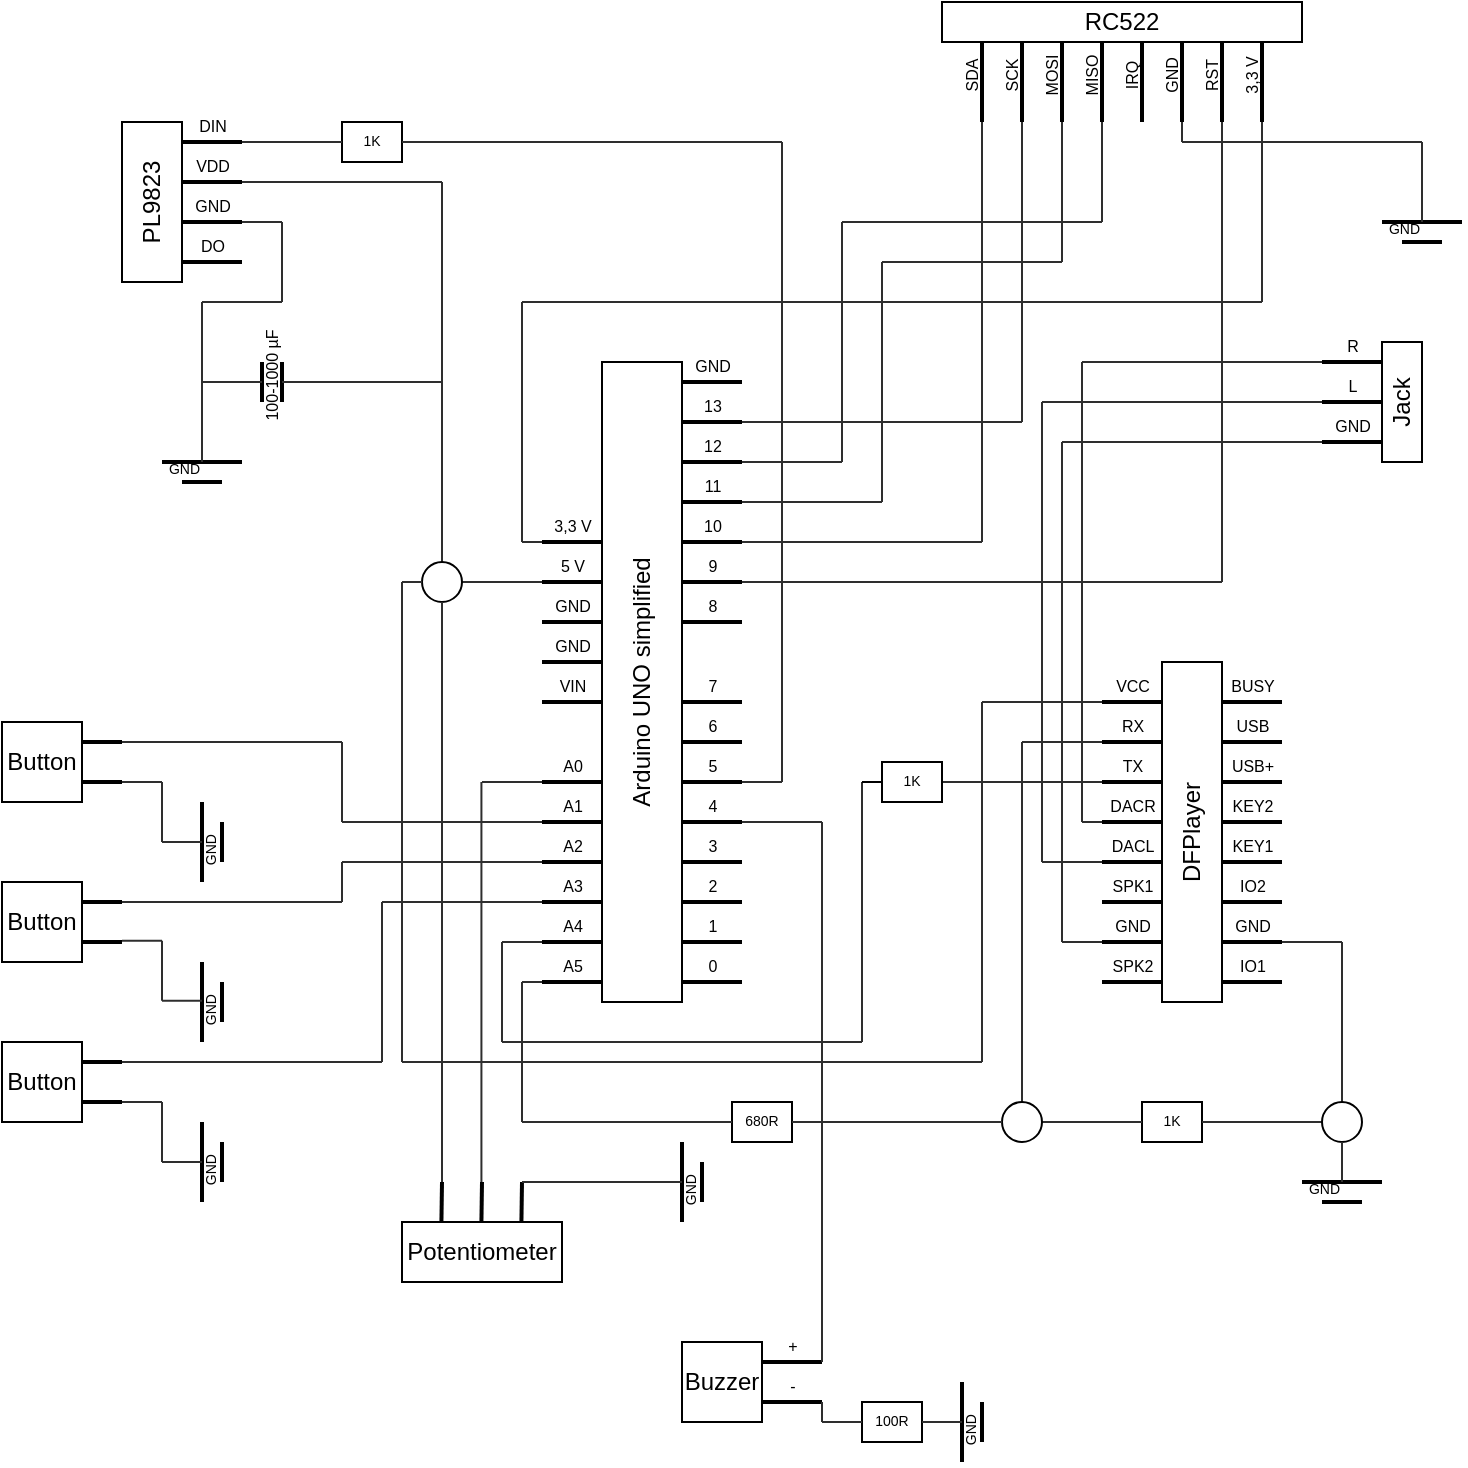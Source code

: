 <mxGraphModel dx="953" dy="532" grid="1" gridSize="10" guides="1" tooltips="1" connect="1" arrows="1" fold="1" page="1" pageScale="1" pageWidth="850" pageHeight="1100" math="0" shadow="0">
  <root>
    <mxCell id="0" />
    <mxCell id="1" parent="0" />
    <mxCell id="fBTfgJ4XGtzChDELkMvn-3" value="&lt;font style=&quot;font-size: 12px;&quot;&gt;RC522&lt;/font&gt;" style="rounded=0;whiteSpace=wrap;html=1;fontSize=12;" parent="1" vertex="1">
      <mxGeometry x="500" y="40" width="180" height="20" as="geometry" />
    </mxCell>
    <mxCell id="fBTfgJ4XGtzChDELkMvn-9" value="&lt;font style=&quot;font-size: 8px;&quot;&gt;SDA&lt;/font&gt;" style="endArrow=none;html=1;fontSize=8;spacing=2;horizontal=0;verticalAlign=bottom;labelBackgroundColor=none;align=center;strokeWidth=2;" parent="1" edge="1">
      <mxGeometry width="50" height="50" relative="1" as="geometry">
        <mxPoint x="520" y="60" as="sourcePoint" />
        <mxPoint x="520" y="100" as="targetPoint" />
      </mxGeometry>
    </mxCell>
    <mxCell id="fBTfgJ4XGtzChDELkMvn-14" value="SCK" style="endArrow=none;html=1;labelBackgroundColor=none;fontSize=8;align=center;horizontal=0;verticalAlign=bottom;strokeWidth=2;" parent="1" edge="1">
      <mxGeometry width="50" height="50" relative="1" as="geometry">
        <mxPoint x="540" y="100" as="sourcePoint" />
        <mxPoint x="540" y="60" as="targetPoint" />
      </mxGeometry>
    </mxCell>
    <mxCell id="fBTfgJ4XGtzChDELkMvn-15" value="MOSI" style="endArrow=none;html=1;labelBackgroundColor=none;fontSize=8;align=center;horizontal=0;verticalAlign=bottom;strokeWidth=2;rounded=1;" parent="1" edge="1">
      <mxGeometry width="50" height="50" relative="1" as="geometry">
        <mxPoint x="560" y="100" as="sourcePoint" />
        <mxPoint x="560" y="60" as="targetPoint" />
      </mxGeometry>
    </mxCell>
    <mxCell id="fBTfgJ4XGtzChDELkMvn-16" value="MISO" style="endArrow=none;html=1;labelBackgroundColor=none;fontSize=8;align=center;horizontal=0;verticalAlign=bottom;strokeWidth=2;" parent="1" edge="1">
      <mxGeometry width="50" height="50" relative="1" as="geometry">
        <mxPoint x="580" y="100" as="sourcePoint" />
        <mxPoint x="580" y="60" as="targetPoint" />
      </mxGeometry>
    </mxCell>
    <mxCell id="fBTfgJ4XGtzChDELkMvn-17" value="IRQ" style="endArrow=none;html=1;labelBackgroundColor=none;fontSize=8;align=center;verticalAlign=bottom;horizontal=0;strokeWidth=2;" parent="1" edge="1">
      <mxGeometry width="50" height="50" relative="1" as="geometry">
        <mxPoint x="600" y="100" as="sourcePoint" />
        <mxPoint x="600" y="60" as="targetPoint" />
      </mxGeometry>
    </mxCell>
    <mxCell id="fBTfgJ4XGtzChDELkMvn-18" value="GND" style="endArrow=none;html=1;labelBackgroundColor=none;fontSize=8;align=center;horizontal=0;verticalAlign=bottom;strokeWidth=2;" parent="1" edge="1">
      <mxGeometry width="50" height="50" relative="1" as="geometry">
        <mxPoint x="620" y="100" as="sourcePoint" />
        <mxPoint x="620" y="60" as="targetPoint" />
      </mxGeometry>
    </mxCell>
    <mxCell id="fBTfgJ4XGtzChDELkMvn-19" value="RST" style="endArrow=none;html=1;labelBackgroundColor=none;fontSize=8;align=center;verticalAlign=bottom;horizontal=0;strokeWidth=2;" parent="1" edge="1">
      <mxGeometry width="50" height="50" relative="1" as="geometry">
        <mxPoint x="640" y="100" as="sourcePoint" />
        <mxPoint x="640" y="60" as="targetPoint" />
      </mxGeometry>
    </mxCell>
    <mxCell id="hCd7SYLGZHj75rcMfM7U-1" value="&lt;font style=&quot;font-size: 8px&quot;&gt;3,3 V&lt;/font&gt;" style="endArrow=none;html=1;verticalAlign=bottom;horizontal=0;labelBackgroundColor=none;fontSize=8;strokeWidth=2;" parent="1" edge="1">
      <mxGeometry width="50" height="50" relative="1" as="geometry">
        <mxPoint x="660" y="100" as="sourcePoint" />
        <mxPoint x="660" y="60" as="targetPoint" />
      </mxGeometry>
    </mxCell>
    <mxCell id="hCd7SYLGZHj75rcMfM7U-5" value="VCC" style="endArrow=none;html=1;labelBackgroundColor=none;strokeColor=#000000;strokeWidth=2;fontSize=8;verticalAlign=bottom;" parent="1" edge="1">
      <mxGeometry width="50" height="50" relative="1" as="geometry">
        <mxPoint x="580" y="390" as="sourcePoint" />
        <mxPoint x="610" y="390" as="targetPoint" />
      </mxGeometry>
    </mxCell>
    <mxCell id="hCd7SYLGZHj75rcMfM7U-9" value="RX" style="endArrow=none;html=1;labelBackgroundColor=none;strokeColor=#000000;strokeWidth=2;fontSize=8;horizontal=1;verticalAlign=bottom;rounded=0;" parent="1" edge="1">
      <mxGeometry width="50" height="50" relative="1" as="geometry">
        <mxPoint x="580" y="410" as="sourcePoint" />
        <mxPoint x="610" y="410" as="targetPoint" />
      </mxGeometry>
    </mxCell>
    <mxCell id="hCd7SYLGZHj75rcMfM7U-10" value="TX" style="endArrow=none;html=1;labelBackgroundColor=none;strokeColor=#000000;strokeWidth=2;fontSize=8;horizontal=1;verticalAlign=bottom;rounded=0;" parent="1" edge="1">
      <mxGeometry width="50" height="50" relative="1" as="geometry">
        <mxPoint x="580" y="430" as="sourcePoint" />
        <mxPoint x="610" y="430" as="targetPoint" />
      </mxGeometry>
    </mxCell>
    <mxCell id="hCd7SYLGZHj75rcMfM7U-11" value="DACR" style="endArrow=none;html=1;labelBackgroundColor=none;strokeColor=#000000;strokeWidth=2;fontSize=8;horizontal=1;verticalAlign=bottom;rounded=0;" parent="1" edge="1">
      <mxGeometry width="50" height="50" relative="1" as="geometry">
        <mxPoint x="580" y="450" as="sourcePoint" />
        <mxPoint x="610" y="450" as="targetPoint" />
      </mxGeometry>
    </mxCell>
    <mxCell id="hCd7SYLGZHj75rcMfM7U-12" value="DACL" style="endArrow=none;html=1;labelBackgroundColor=none;strokeColor=#000000;strokeWidth=2;fontSize=8;horizontal=1;verticalAlign=bottom;rounded=0;" parent="1" edge="1">
      <mxGeometry width="50" height="50" relative="1" as="geometry">
        <mxPoint x="580" y="470" as="sourcePoint" />
        <mxPoint x="610" y="470" as="targetPoint" />
      </mxGeometry>
    </mxCell>
    <mxCell id="hCd7SYLGZHj75rcMfM7U-13" value="SPK1" style="endArrow=none;html=1;labelBackgroundColor=none;strokeColor=#000000;strokeWidth=2;fontSize=8;horizontal=1;verticalAlign=bottom;rounded=0;" parent="1" edge="1">
      <mxGeometry width="50" height="50" relative="1" as="geometry">
        <mxPoint x="580" y="490" as="sourcePoint" />
        <mxPoint x="610" y="490" as="targetPoint" />
      </mxGeometry>
    </mxCell>
    <mxCell id="hCd7SYLGZHj75rcMfM7U-14" value="GND" style="endArrow=none;html=1;labelBackgroundColor=none;strokeColor=#000000;strokeWidth=2;fontSize=8;horizontal=1;verticalAlign=bottom;rounded=0;" parent="1" edge="1">
      <mxGeometry width="50" height="50" relative="1" as="geometry">
        <mxPoint x="580" y="510" as="sourcePoint" />
        <mxPoint x="610" y="510" as="targetPoint" />
      </mxGeometry>
    </mxCell>
    <mxCell id="hCd7SYLGZHj75rcMfM7U-15" value="SPK2" style="endArrow=none;html=1;labelBackgroundColor=none;strokeColor=#000000;strokeWidth=2;fontSize=8;horizontal=1;verticalAlign=bottom;rounded=0;" parent="1" edge="1">
      <mxGeometry width="50" height="50" relative="1" as="geometry">
        <mxPoint x="580" y="530" as="sourcePoint" />
        <mxPoint x="610" y="530" as="targetPoint" />
      </mxGeometry>
    </mxCell>
    <mxCell id="hCd7SYLGZHj75rcMfM7U-16" value="BUSY" style="endArrow=none;html=1;labelBackgroundColor=none;strokeColor=#000000;strokeWidth=2;fontSize=8;verticalAlign=bottom;" parent="1" edge="1">
      <mxGeometry width="50" height="50" relative="1" as="geometry">
        <mxPoint x="640" y="390.0" as="sourcePoint" />
        <mxPoint x="670" y="390.0" as="targetPoint" />
      </mxGeometry>
    </mxCell>
    <mxCell id="hCd7SYLGZHj75rcMfM7U-17" value="USB" style="endArrow=none;html=1;labelBackgroundColor=none;strokeColor=#000000;strokeWidth=2;fontSize=8;horizontal=1;verticalAlign=bottom;rounded=0;" parent="1" edge="1">
      <mxGeometry width="50" height="50" relative="1" as="geometry">
        <mxPoint x="640" y="410.0" as="sourcePoint" />
        <mxPoint x="670" y="410.0" as="targetPoint" />
      </mxGeometry>
    </mxCell>
    <mxCell id="hCd7SYLGZHj75rcMfM7U-18" value="USB+" style="endArrow=none;html=1;labelBackgroundColor=none;strokeColor=#000000;strokeWidth=2;fontSize=8;horizontal=1;verticalAlign=bottom;rounded=0;" parent="1" edge="1">
      <mxGeometry width="50" height="50" relative="1" as="geometry">
        <mxPoint x="640" y="430.0" as="sourcePoint" />
        <mxPoint x="670" y="430.0" as="targetPoint" />
      </mxGeometry>
    </mxCell>
    <mxCell id="hCd7SYLGZHj75rcMfM7U-19" value="KEY2" style="endArrow=none;html=1;labelBackgroundColor=none;strokeColor=#000000;strokeWidth=2;fontSize=8;horizontal=1;verticalAlign=bottom;rounded=0;" parent="1" edge="1">
      <mxGeometry width="50" height="50" relative="1" as="geometry">
        <mxPoint x="640" y="450.0" as="sourcePoint" />
        <mxPoint x="670" y="450.0" as="targetPoint" />
      </mxGeometry>
    </mxCell>
    <mxCell id="hCd7SYLGZHj75rcMfM7U-20" value="KEY1" style="endArrow=none;html=1;labelBackgroundColor=none;strokeColor=#000000;strokeWidth=2;fontSize=8;horizontal=1;verticalAlign=bottom;rounded=0;" parent="1" edge="1">
      <mxGeometry width="50" height="50" relative="1" as="geometry">
        <mxPoint x="640" y="470.0" as="sourcePoint" />
        <mxPoint x="670" y="470.0" as="targetPoint" />
      </mxGeometry>
    </mxCell>
    <mxCell id="hCd7SYLGZHj75rcMfM7U-21" value="IO2" style="endArrow=none;html=1;labelBackgroundColor=none;strokeColor=#000000;strokeWidth=2;fontSize=8;horizontal=1;verticalAlign=bottom;rounded=0;" parent="1" edge="1">
      <mxGeometry width="50" height="50" relative="1" as="geometry">
        <mxPoint x="640" y="490.0" as="sourcePoint" />
        <mxPoint x="670" y="490.0" as="targetPoint" />
      </mxGeometry>
    </mxCell>
    <mxCell id="hCd7SYLGZHj75rcMfM7U-22" value="GND" style="endArrow=none;html=1;labelBackgroundColor=none;strokeColor=#000000;strokeWidth=2;fontSize=8;horizontal=1;verticalAlign=bottom;rounded=0;" parent="1" edge="1">
      <mxGeometry width="50" height="50" relative="1" as="geometry">
        <mxPoint x="640" y="510.0" as="sourcePoint" />
        <mxPoint x="670" y="510.0" as="targetPoint" />
      </mxGeometry>
    </mxCell>
    <mxCell id="hCd7SYLGZHj75rcMfM7U-23" value="IO1" style="endArrow=none;html=1;labelBackgroundColor=none;strokeColor=#000000;strokeWidth=2;fontSize=8;horizontal=1;verticalAlign=bottom;rounded=0;" parent="1" edge="1">
      <mxGeometry width="50" height="50" relative="1" as="geometry">
        <mxPoint x="640" y="530.0" as="sourcePoint" />
        <mxPoint x="670" y="530.0" as="targetPoint" />
      </mxGeometry>
    </mxCell>
    <mxCell id="hCd7SYLGZHj75rcMfM7U-24" value="DFPlayer" style="rounded=0;whiteSpace=wrap;html=1;fontSize=12;horizontal=0;" parent="1" vertex="1">
      <mxGeometry x="610" y="370" width="30" height="170" as="geometry" />
    </mxCell>
    <mxCell id="hCd7SYLGZHj75rcMfM7U-25" value="3,3 V" style="endArrow=none;html=1;labelBackgroundColor=none;strokeColor=#000000;strokeWidth=2;fontSize=8;verticalAlign=bottom;" parent="1" edge="1">
      <mxGeometry width="50" height="50" relative="1" as="geometry">
        <mxPoint x="300" y="310.0" as="sourcePoint" />
        <mxPoint x="330" y="310.0" as="targetPoint" />
      </mxGeometry>
    </mxCell>
    <mxCell id="hCd7SYLGZHj75rcMfM7U-26" value="5 V" style="endArrow=none;html=1;labelBackgroundColor=none;strokeColor=#000000;strokeWidth=2;fontSize=8;horizontal=1;verticalAlign=bottom;rounded=0;" parent="1" edge="1">
      <mxGeometry width="50" height="50" relative="1" as="geometry">
        <mxPoint x="300" y="330.0" as="sourcePoint" />
        <mxPoint x="330" y="330.0" as="targetPoint" />
      </mxGeometry>
    </mxCell>
    <mxCell id="hCd7SYLGZHj75rcMfM7U-27" value="GND" style="endArrow=none;html=1;labelBackgroundColor=none;strokeColor=#000000;strokeWidth=2;fontSize=8;horizontal=1;verticalAlign=bottom;rounded=0;" parent="1" edge="1">
      <mxGeometry width="50" height="50" relative="1" as="geometry">
        <mxPoint x="300" y="350.0" as="sourcePoint" />
        <mxPoint x="330" y="350.0" as="targetPoint" />
      </mxGeometry>
    </mxCell>
    <mxCell id="hCd7SYLGZHj75rcMfM7U-28" value="GND" style="endArrow=none;html=1;labelBackgroundColor=none;strokeColor=#000000;strokeWidth=2;fontSize=8;horizontal=1;verticalAlign=bottom;rounded=0;" parent="1" edge="1">
      <mxGeometry width="50" height="50" relative="1" as="geometry">
        <mxPoint x="300" y="370.0" as="sourcePoint" />
        <mxPoint x="330" y="370.0" as="targetPoint" />
      </mxGeometry>
    </mxCell>
    <mxCell id="hCd7SYLGZHj75rcMfM7U-29" value="VIN" style="endArrow=none;html=1;labelBackgroundColor=none;strokeColor=#000000;strokeWidth=2;fontSize=8;horizontal=1;verticalAlign=bottom;rounded=0;" parent="1" edge="1">
      <mxGeometry width="50" height="50" relative="1" as="geometry">
        <mxPoint x="300" y="390.0" as="sourcePoint" />
        <mxPoint x="330" y="390.0" as="targetPoint" />
      </mxGeometry>
    </mxCell>
    <mxCell id="hCd7SYLGZHj75rcMfM7U-31" value="A0" style="endArrow=none;html=1;labelBackgroundColor=none;strokeColor=#000000;strokeWidth=2;fontSize=8;horizontal=1;verticalAlign=bottom;rounded=0;" parent="1" edge="1">
      <mxGeometry width="50" height="50" relative="1" as="geometry">
        <mxPoint x="300" y="430.0" as="sourcePoint" />
        <mxPoint x="330" y="430.0" as="targetPoint" />
      </mxGeometry>
    </mxCell>
    <mxCell id="hCd7SYLGZHj75rcMfM7U-32" value="A1" style="endArrow=none;html=1;labelBackgroundColor=none;strokeColor=#000000;strokeWidth=2;fontSize=8;horizontal=1;verticalAlign=bottom;rounded=0;" parent="1" edge="1">
      <mxGeometry width="50" height="50" relative="1" as="geometry">
        <mxPoint x="300" y="450.0" as="sourcePoint" />
        <mxPoint x="330" y="450.0" as="targetPoint" />
      </mxGeometry>
    </mxCell>
    <mxCell id="hCd7SYLGZHj75rcMfM7U-42" value="A2" style="endArrow=none;html=1;labelBackgroundColor=none;strokeColor=#000000;strokeWidth=2;fontSize=8;horizontal=1;verticalAlign=bottom;rounded=0;" parent="1" edge="1">
      <mxGeometry width="50" height="50" relative="1" as="geometry">
        <mxPoint x="300" y="470.0" as="sourcePoint" />
        <mxPoint x="330" y="470.0" as="targetPoint" />
      </mxGeometry>
    </mxCell>
    <mxCell id="hCd7SYLGZHj75rcMfM7U-43" value="A3" style="endArrow=none;html=1;labelBackgroundColor=none;strokeColor=#000000;strokeWidth=2;fontSize=8;horizontal=1;verticalAlign=bottom;rounded=0;" parent="1" edge="1">
      <mxGeometry width="50" height="50" relative="1" as="geometry">
        <mxPoint x="300" y="490.0" as="sourcePoint" />
        <mxPoint x="330" y="490.0" as="targetPoint" />
      </mxGeometry>
    </mxCell>
    <mxCell id="hCd7SYLGZHj75rcMfM7U-44" value="A5" style="endArrow=none;html=1;labelBackgroundColor=none;strokeColor=#000000;strokeWidth=2;fontSize=8;horizontal=1;verticalAlign=bottom;rounded=0;" parent="1" edge="1">
      <mxGeometry width="50" height="50" relative="1" as="geometry">
        <mxPoint x="300" y="530.0" as="sourcePoint" />
        <mxPoint x="330" y="530.0" as="targetPoint" />
      </mxGeometry>
    </mxCell>
    <mxCell id="hCd7SYLGZHj75rcMfM7U-45" value="A4" style="endArrow=none;html=1;labelBackgroundColor=none;strokeColor=#000000;strokeWidth=2;fontSize=8;horizontal=1;verticalAlign=bottom;rounded=0;" parent="1" edge="1">
      <mxGeometry width="50" height="50" relative="1" as="geometry">
        <mxPoint x="300" y="510.0" as="sourcePoint" />
        <mxPoint x="330" y="510.0" as="targetPoint" />
      </mxGeometry>
    </mxCell>
    <mxCell id="hCd7SYLGZHj75rcMfM7U-54" value="7" style="endArrow=none;html=1;labelBackgroundColor=none;strokeColor=#000000;strokeWidth=2;fontSize=8;verticalAlign=bottom;" parent="1" edge="1">
      <mxGeometry width="50" height="50" relative="1" as="geometry">
        <mxPoint x="370" y="390" as="sourcePoint" />
        <mxPoint x="400" y="390" as="targetPoint" />
      </mxGeometry>
    </mxCell>
    <mxCell id="hCd7SYLGZHj75rcMfM7U-55" value="6" style="endArrow=none;html=1;labelBackgroundColor=none;strokeColor=#000000;strokeWidth=2;fontSize=8;horizontal=1;verticalAlign=bottom;rounded=0;" parent="1" edge="1">
      <mxGeometry width="50" height="50" relative="1" as="geometry">
        <mxPoint x="370" y="410.0" as="sourcePoint" />
        <mxPoint x="400" y="410.0" as="targetPoint" />
      </mxGeometry>
    </mxCell>
    <mxCell id="hCd7SYLGZHj75rcMfM7U-56" value="5" style="endArrow=none;html=1;labelBackgroundColor=none;strokeColor=#000000;strokeWidth=2;fontSize=8;horizontal=1;verticalAlign=bottom;rounded=0;" parent="1" edge="1">
      <mxGeometry width="50" height="50" relative="1" as="geometry">
        <mxPoint x="370" y="430.0" as="sourcePoint" />
        <mxPoint x="400" y="430.0" as="targetPoint" />
      </mxGeometry>
    </mxCell>
    <mxCell id="hCd7SYLGZHj75rcMfM7U-57" value="4" style="endArrow=none;html=1;labelBackgroundColor=none;strokeColor=#000000;strokeWidth=2;fontSize=8;horizontal=1;verticalAlign=bottom;rounded=0;" parent="1" edge="1">
      <mxGeometry width="50" height="50" relative="1" as="geometry">
        <mxPoint x="370" y="450.0" as="sourcePoint" />
        <mxPoint x="400" y="450.0" as="targetPoint" />
      </mxGeometry>
    </mxCell>
    <mxCell id="hCd7SYLGZHj75rcMfM7U-58" value="3" style="endArrow=none;html=1;labelBackgroundColor=none;strokeColor=#000000;strokeWidth=2;fontSize=8;horizontal=1;verticalAlign=bottom;rounded=0;" parent="1" edge="1">
      <mxGeometry width="50" height="50" relative="1" as="geometry">
        <mxPoint x="370" y="470.0" as="sourcePoint" />
        <mxPoint x="400" y="470.0" as="targetPoint" />
        <Array as="points">
          <mxPoint x="400" y="470" />
        </Array>
      </mxGeometry>
    </mxCell>
    <mxCell id="hCd7SYLGZHj75rcMfM7U-59" value="2" style="endArrow=none;html=1;labelBackgroundColor=none;strokeColor=#000000;strokeWidth=2;fontSize=8;horizontal=1;verticalAlign=bottom;rounded=0;" parent="1" edge="1">
      <mxGeometry width="50" height="50" relative="1" as="geometry">
        <mxPoint x="370" y="490.0" as="sourcePoint" />
        <mxPoint x="400" y="490.0" as="targetPoint" />
      </mxGeometry>
    </mxCell>
    <mxCell id="hCd7SYLGZHj75rcMfM7U-60" value="1" style="endArrow=none;html=1;labelBackgroundColor=none;strokeColor=#000000;strokeWidth=2;fontSize=8;horizontal=1;verticalAlign=bottom;rounded=0;" parent="1" edge="1">
      <mxGeometry width="50" height="50" relative="1" as="geometry">
        <mxPoint x="370" y="510.0" as="sourcePoint" />
        <mxPoint x="400" y="510.0" as="targetPoint" />
      </mxGeometry>
    </mxCell>
    <mxCell id="hCd7SYLGZHj75rcMfM7U-61" value="0" style="endArrow=none;html=1;labelBackgroundColor=none;strokeColor=#000000;strokeWidth=2;fontSize=8;horizontal=1;verticalAlign=bottom;rounded=0;" parent="1" edge="1">
      <mxGeometry width="50" height="50" relative="1" as="geometry">
        <mxPoint x="370" y="530.0" as="sourcePoint" />
        <mxPoint x="400" y="530.0" as="targetPoint" />
      </mxGeometry>
    </mxCell>
    <mxCell id="hCd7SYLGZHj75rcMfM7U-63" value="GND" style="endArrow=none;html=1;labelBackgroundColor=none;strokeColor=#000000;strokeWidth=2;fontSize=8;horizontal=1;verticalAlign=bottom;rounded=0;" parent="1" edge="1">
      <mxGeometry width="50" height="50" relative="1" as="geometry">
        <mxPoint x="370" y="230.0" as="sourcePoint" />
        <mxPoint x="400" y="230.0" as="targetPoint" />
      </mxGeometry>
    </mxCell>
    <mxCell id="hCd7SYLGZHj75rcMfM7U-64" value="13" style="endArrow=none;html=1;labelBackgroundColor=none;strokeColor=#000000;strokeWidth=2;fontSize=8;horizontal=1;verticalAlign=bottom;rounded=0;" parent="1" edge="1">
      <mxGeometry width="50" height="50" relative="1" as="geometry">
        <mxPoint x="370" y="250.0" as="sourcePoint" />
        <mxPoint x="400" y="250.0" as="targetPoint" />
      </mxGeometry>
    </mxCell>
    <mxCell id="hCd7SYLGZHj75rcMfM7U-65" value="12" style="endArrow=none;html=1;labelBackgroundColor=none;strokeColor=#000000;strokeWidth=2;fontSize=8;horizontal=1;verticalAlign=bottom;rounded=0;" parent="1" edge="1">
      <mxGeometry width="50" height="50" relative="1" as="geometry">
        <mxPoint x="370" y="270.0" as="sourcePoint" />
        <mxPoint x="400" y="270.0" as="targetPoint" />
      </mxGeometry>
    </mxCell>
    <mxCell id="hCd7SYLGZHj75rcMfM7U-66" value="11" style="endArrow=none;html=1;labelBackgroundColor=none;strokeColor=#000000;strokeWidth=2;fontSize=8;horizontal=1;verticalAlign=bottom;rounded=0;" parent="1" edge="1">
      <mxGeometry width="50" height="50" relative="1" as="geometry">
        <mxPoint x="370" y="290.0" as="sourcePoint" />
        <mxPoint x="400" y="290.0" as="targetPoint" />
        <Array as="points">
          <mxPoint x="400" y="290" />
        </Array>
      </mxGeometry>
    </mxCell>
    <mxCell id="hCd7SYLGZHj75rcMfM7U-67" value="10" style="endArrow=none;html=1;labelBackgroundColor=none;strokeColor=#000000;strokeWidth=2;fontSize=8;horizontal=1;verticalAlign=bottom;rounded=0;" parent="1" edge="1">
      <mxGeometry width="50" height="50" relative="1" as="geometry">
        <mxPoint x="370" y="310.0" as="sourcePoint" />
        <mxPoint x="400" y="310.0" as="targetPoint" />
      </mxGeometry>
    </mxCell>
    <mxCell id="hCd7SYLGZHj75rcMfM7U-68" value="9" style="endArrow=none;html=1;labelBackgroundColor=none;strokeColor=#000000;strokeWidth=2;fontSize=8;horizontal=1;verticalAlign=bottom;rounded=0;" parent="1" edge="1">
      <mxGeometry width="50" height="50" relative="1" as="geometry">
        <mxPoint x="370" y="330.0" as="sourcePoint" />
        <mxPoint x="400" y="330.0" as="targetPoint" />
      </mxGeometry>
    </mxCell>
    <mxCell id="hCd7SYLGZHj75rcMfM7U-69" value="8" style="endArrow=none;html=1;labelBackgroundColor=none;strokeColor=#000000;strokeWidth=2;fontSize=8;horizontal=1;verticalAlign=bottom;rounded=0;" parent="1" edge="1">
      <mxGeometry width="50" height="50" relative="1" as="geometry">
        <mxPoint x="370" y="350.0" as="sourcePoint" />
        <mxPoint x="400" y="350.0" as="targetPoint" />
      </mxGeometry>
    </mxCell>
    <mxCell id="hCd7SYLGZHj75rcMfM7U-70" value="Arduino UNO simplified" style="rounded=0;whiteSpace=wrap;html=1;fontSize=12;horizontal=0;" parent="1" vertex="1">
      <mxGeometry x="330" y="220" width="40" height="320" as="geometry" />
    </mxCell>
    <mxCell id="hCd7SYLGZHj75rcMfM7U-71" value="R" style="endArrow=none;html=1;labelBackgroundColor=none;strokeColor=#000000;strokeWidth=2;fontSize=8;horizontal=1;verticalAlign=bottom;rounded=0;" parent="1" edge="1">
      <mxGeometry width="50" height="50" relative="1" as="geometry">
        <mxPoint x="690" y="220" as="sourcePoint" />
        <mxPoint x="720" y="220" as="targetPoint" />
      </mxGeometry>
    </mxCell>
    <mxCell id="hCd7SYLGZHj75rcMfM7U-72" value="L" style="endArrow=none;html=1;labelBackgroundColor=none;strokeColor=#000000;strokeWidth=2;fontSize=8;horizontal=1;verticalAlign=bottom;rounded=0;" parent="1" edge="1">
      <mxGeometry width="50" height="50" relative="1" as="geometry">
        <mxPoint x="690" y="240" as="sourcePoint" />
        <mxPoint x="720" y="240" as="targetPoint" />
      </mxGeometry>
    </mxCell>
    <mxCell id="hCd7SYLGZHj75rcMfM7U-73" value="GND" style="endArrow=none;html=1;labelBackgroundColor=none;strokeColor=#000000;strokeWidth=2;fontSize=8;horizontal=1;verticalAlign=bottom;rounded=0;" parent="1" edge="1">
      <mxGeometry width="50" height="50" relative="1" as="geometry">
        <mxPoint x="690" y="260" as="sourcePoint" />
        <mxPoint x="720" y="260" as="targetPoint" />
      </mxGeometry>
    </mxCell>
    <mxCell id="hCd7SYLGZHj75rcMfM7U-79" value="DIN" style="endArrow=none;html=1;labelBackgroundColor=none;strokeColor=#000000;strokeWidth=2;fontSize=8;verticalAlign=bottom;" parent="1" edge="1">
      <mxGeometry width="50" height="50" relative="1" as="geometry">
        <mxPoint x="120" y="110.0" as="sourcePoint" />
        <mxPoint x="150" y="110.0" as="targetPoint" />
      </mxGeometry>
    </mxCell>
    <mxCell id="hCd7SYLGZHj75rcMfM7U-80" value="VDD" style="endArrow=none;html=1;labelBackgroundColor=none;strokeColor=#000000;strokeWidth=2;fontSize=8;horizontal=1;verticalAlign=bottom;rounded=0;" parent="1" edge="1">
      <mxGeometry width="50" height="50" relative="1" as="geometry">
        <mxPoint x="120" y="130.0" as="sourcePoint" />
        <mxPoint x="150" y="130.0" as="targetPoint" />
      </mxGeometry>
    </mxCell>
    <mxCell id="hCd7SYLGZHj75rcMfM7U-81" value="GND" style="endArrow=none;html=1;labelBackgroundColor=none;strokeColor=#000000;strokeWidth=2;fontSize=8;horizontal=1;verticalAlign=bottom;rounded=0;" parent="1" edge="1">
      <mxGeometry width="50" height="50" relative="1" as="geometry">
        <mxPoint x="120" y="150.0" as="sourcePoint" />
        <mxPoint x="150" y="150.0" as="targetPoint" />
      </mxGeometry>
    </mxCell>
    <mxCell id="hCd7SYLGZHj75rcMfM7U-82" value="DO" style="endArrow=none;html=1;labelBackgroundColor=none;strokeColor=#000000;strokeWidth=2;fontSize=8;horizontal=1;verticalAlign=bottom;rounded=0;" parent="1" edge="1">
      <mxGeometry width="50" height="50" relative="1" as="geometry">
        <mxPoint x="120" y="170.0" as="sourcePoint" />
        <mxPoint x="150" y="170.0" as="targetPoint" />
      </mxGeometry>
    </mxCell>
    <mxCell id="hCd7SYLGZHj75rcMfM7U-83" value="PL9823" style="rounded=0;whiteSpace=wrap;html=1;fontSize=12;horizontal=0;" parent="1" vertex="1">
      <mxGeometry x="90" y="100" width="30" height="80" as="geometry" />
    </mxCell>
    <mxCell id="hCd7SYLGZHj75rcMfM7U-88" value="Button" style="rounded=0;whiteSpace=wrap;html=1;fontSize=12;" parent="1" vertex="1">
      <mxGeometry x="30" y="400" width="40" height="40" as="geometry" />
    </mxCell>
    <mxCell id="hCd7SYLGZHj75rcMfM7U-89" value="" style="endArrow=none;html=1;labelBackgroundColor=none;strokeColor=#000000;strokeWidth=2;fontSize=8;horizontal=1;verticalAlign=bottom;rounded=0;" parent="1" edge="1">
      <mxGeometry width="50" height="50" relative="1" as="geometry">
        <mxPoint x="70" y="410.0" as="sourcePoint" />
        <mxPoint x="90" y="410" as="targetPoint" />
      </mxGeometry>
    </mxCell>
    <mxCell id="hCd7SYLGZHj75rcMfM7U-90" value="" style="endArrow=none;html=1;labelBackgroundColor=none;strokeColor=#000000;strokeWidth=2;fontSize=8;horizontal=1;verticalAlign=bottom;rounded=0;" parent="1" edge="1">
      <mxGeometry width="50" height="50" relative="1" as="geometry">
        <mxPoint x="70" y="430.0" as="sourcePoint" />
        <mxPoint x="90" y="430" as="targetPoint" />
      </mxGeometry>
    </mxCell>
    <mxCell id="hCd7SYLGZHj75rcMfM7U-91" value="Button" style="rounded=0;whiteSpace=wrap;html=1;fontSize=12;" parent="1" vertex="1">
      <mxGeometry x="30" y="480" width="40" height="40" as="geometry" />
    </mxCell>
    <mxCell id="hCd7SYLGZHj75rcMfM7U-92" value="" style="endArrow=none;html=1;labelBackgroundColor=none;strokeColor=#000000;strokeWidth=2;fontSize=8;horizontal=1;verticalAlign=bottom;rounded=0;" parent="1" edge="1">
      <mxGeometry width="50" height="50" relative="1" as="geometry">
        <mxPoint x="70" y="490.0" as="sourcePoint" />
        <mxPoint x="90" y="490" as="targetPoint" />
      </mxGeometry>
    </mxCell>
    <mxCell id="hCd7SYLGZHj75rcMfM7U-93" value="" style="endArrow=none;html=1;labelBackgroundColor=none;strokeColor=#000000;strokeWidth=2;fontSize=8;horizontal=1;verticalAlign=bottom;rounded=0;" parent="1" edge="1">
      <mxGeometry width="50" height="50" relative="1" as="geometry">
        <mxPoint x="70" y="510.0" as="sourcePoint" />
        <mxPoint x="90" y="510" as="targetPoint" />
      </mxGeometry>
    </mxCell>
    <mxCell id="hCd7SYLGZHj75rcMfM7U-94" value="Button" style="rounded=0;whiteSpace=wrap;html=1;fontSize=12;" parent="1" vertex="1">
      <mxGeometry x="30" y="560" width="40" height="40" as="geometry" />
    </mxCell>
    <mxCell id="hCd7SYLGZHj75rcMfM7U-95" value="" style="endArrow=none;html=1;labelBackgroundColor=none;strokeColor=#000000;strokeWidth=2;fontSize=8;horizontal=1;verticalAlign=bottom;rounded=0;" parent="1" edge="1">
      <mxGeometry width="50" height="50" relative="1" as="geometry">
        <mxPoint x="70" y="570.0" as="sourcePoint" />
        <mxPoint x="90" y="570" as="targetPoint" />
      </mxGeometry>
    </mxCell>
    <mxCell id="hCd7SYLGZHj75rcMfM7U-96" value="" style="endArrow=none;html=1;labelBackgroundColor=none;strokeColor=#000000;strokeWidth=2;fontSize=8;horizontal=1;verticalAlign=bottom;rounded=0;" parent="1" edge="1">
      <mxGeometry width="50" height="50" relative="1" as="geometry">
        <mxPoint x="70" y="590.0" as="sourcePoint" />
        <mxPoint x="90" y="590" as="targetPoint" />
      </mxGeometry>
    </mxCell>
    <mxCell id="hCd7SYLGZHj75rcMfM7U-97" value="Buzzer" style="rounded=0;whiteSpace=wrap;html=1;fontSize=12;" parent="1" vertex="1">
      <mxGeometry x="370" y="710" width="40" height="40" as="geometry" />
    </mxCell>
    <mxCell id="hCd7SYLGZHj75rcMfM7U-98" value="+" style="endArrow=none;html=1;labelBackgroundColor=none;strokeColor=#000000;strokeWidth=2;fontSize=8;horizontal=1;verticalAlign=bottom;rounded=0;" parent="1" edge="1">
      <mxGeometry width="50" height="50" relative="1" as="geometry">
        <mxPoint x="410" y="720.0" as="sourcePoint" />
        <mxPoint x="440" y="720.0" as="targetPoint" />
      </mxGeometry>
    </mxCell>
    <mxCell id="hCd7SYLGZHj75rcMfM7U-99" value="-" style="endArrow=none;html=1;labelBackgroundColor=none;strokeColor=#000000;strokeWidth=2;fontSize=8;horizontal=1;verticalAlign=bottom;rounded=0;" parent="1" edge="1">
      <mxGeometry width="50" height="50" relative="1" as="geometry">
        <mxPoint x="410" y="740" as="sourcePoint" />
        <mxPoint x="440" y="740" as="targetPoint" />
      </mxGeometry>
    </mxCell>
    <mxCell id="hCd7SYLGZHj75rcMfM7U-100" value="Potentiometer" style="rounded=0;whiteSpace=wrap;html=1;fontSize=12;" parent="1" vertex="1">
      <mxGeometry x="230" y="650" width="80" height="30" as="geometry" />
    </mxCell>
    <mxCell id="hCd7SYLGZHj75rcMfM7U-103" value="" style="endArrow=none;html=1;fontSize=8;spacing=2;horizontal=0;verticalAlign=bottom;labelBackgroundColor=none;align=center;strokeWidth=2;" parent="1" edge="1">
      <mxGeometry width="50" height="50" relative="1" as="geometry">
        <mxPoint x="250" y="630" as="sourcePoint" />
        <mxPoint x="249.71" y="650" as="targetPoint" />
      </mxGeometry>
    </mxCell>
    <mxCell id="hCd7SYLGZHj75rcMfM7U-104" value="" style="endArrow=none;html=1;labelBackgroundColor=none;fontSize=8;align=center;horizontal=0;verticalAlign=bottom;strokeWidth=2;" parent="1" edge="1">
      <mxGeometry width="50" height="50" relative="1" as="geometry">
        <mxPoint x="269.71" y="650" as="sourcePoint" />
        <mxPoint x="270" y="630" as="targetPoint" />
      </mxGeometry>
    </mxCell>
    <mxCell id="hCd7SYLGZHj75rcMfM7U-105" value="" style="endArrow=none;html=1;labelBackgroundColor=none;fontSize=8;align=center;horizontal=0;verticalAlign=bottom;strokeWidth=2;rounded=1;" parent="1" edge="1">
      <mxGeometry width="50" height="50" relative="1" as="geometry">
        <mxPoint x="289.71" y="650" as="sourcePoint" />
        <mxPoint x="290" y="630" as="targetPoint" />
      </mxGeometry>
    </mxCell>
    <mxCell id="hCd7SYLGZHj75rcMfM7U-108" value="" style="endArrow=none;html=1;labelBackgroundColor=none;strokeColor=#000000;strokeWidth=2;fontSize=12;" parent="1" edge="1">
      <mxGeometry width="50" height="50" relative="1" as="geometry">
        <mxPoint x="510" y="770" as="sourcePoint" />
        <mxPoint x="510" y="730" as="targetPoint" />
      </mxGeometry>
    </mxCell>
    <mxCell id="hCd7SYLGZHj75rcMfM7U-109" value="GND" style="endArrow=none;html=1;labelBackgroundColor=none;strokeColor=#000000;strokeWidth=2;fontSize=7;horizontal=0;align=right;verticalAlign=bottom;" parent="1" edge="1">
      <mxGeometry width="50" height="50" relative="1" as="geometry">
        <mxPoint x="520" y="760" as="sourcePoint" />
        <mxPoint x="520" y="740" as="targetPoint" />
        <mxPoint as="offset" />
      </mxGeometry>
    </mxCell>
    <mxCell id="hCd7SYLGZHj75rcMfM7U-110" value="" style="endArrow=none;html=1;labelBackgroundColor=none;strokeColor=#000000;strokeWidth=2;fontSize=12;" parent="1" edge="1">
      <mxGeometry width="50" height="50" relative="1" as="geometry">
        <mxPoint x="370" y="650" as="sourcePoint" />
        <mxPoint x="370" y="610" as="targetPoint" />
      </mxGeometry>
    </mxCell>
    <mxCell id="hCd7SYLGZHj75rcMfM7U-111" value="GND" style="endArrow=none;html=1;labelBackgroundColor=none;strokeColor=#000000;strokeWidth=2;fontSize=7;horizontal=0;align=right;verticalAlign=bottom;" parent="1" edge="1">
      <mxGeometry width="50" height="50" relative="1" as="geometry">
        <mxPoint x="380" y="640" as="sourcePoint" />
        <mxPoint x="380" y="620" as="targetPoint" />
        <mxPoint as="offset" />
      </mxGeometry>
    </mxCell>
    <mxCell id="hCd7SYLGZHj75rcMfM7U-112" value="" style="endArrow=none;html=1;labelBackgroundColor=none;strokeColor=#000000;strokeWidth=2;fontSize=12;horizontal=1;" parent="1" edge="1">
      <mxGeometry width="50" height="50" relative="1" as="geometry">
        <mxPoint x="680" y="630" as="sourcePoint" />
        <mxPoint x="720" y="630" as="targetPoint" />
      </mxGeometry>
    </mxCell>
    <mxCell id="hCd7SYLGZHj75rcMfM7U-113" value="GND" style="endArrow=none;html=1;labelBackgroundColor=none;strokeColor=#000000;strokeWidth=2;fontSize=7;horizontal=1;align=right;verticalAlign=bottom;" parent="1" edge="1">
      <mxGeometry width="50" height="50" relative="1" as="geometry">
        <mxPoint x="690" y="640" as="sourcePoint" />
        <mxPoint x="710" y="640" as="targetPoint" />
        <mxPoint as="offset" />
      </mxGeometry>
    </mxCell>
    <mxCell id="hCd7SYLGZHj75rcMfM7U-114" value="" style="endArrow=none;html=1;labelBackgroundColor=none;strokeColor=#000000;strokeWidth=2;fontSize=12;" parent="1" edge="1">
      <mxGeometry width="50" height="50" relative="1" as="geometry">
        <mxPoint x="130" y="640" as="sourcePoint" />
        <mxPoint x="130" y="600" as="targetPoint" />
      </mxGeometry>
    </mxCell>
    <mxCell id="hCd7SYLGZHj75rcMfM7U-115" value="GND" style="endArrow=none;html=1;labelBackgroundColor=none;strokeColor=#000000;strokeWidth=2;fontSize=7;horizontal=0;align=right;verticalAlign=bottom;" parent="1" edge="1">
      <mxGeometry width="50" height="50" relative="1" as="geometry">
        <mxPoint x="140" y="630" as="sourcePoint" />
        <mxPoint x="140" y="610" as="targetPoint" />
        <mxPoint as="offset" />
      </mxGeometry>
    </mxCell>
    <mxCell id="hCd7SYLGZHj75rcMfM7U-116" value="" style="endArrow=none;html=1;labelBackgroundColor=none;strokeColor=#000000;strokeWidth=2;fontSize=12;" parent="1" edge="1">
      <mxGeometry width="50" height="50" relative="1" as="geometry">
        <mxPoint x="130" y="560" as="sourcePoint" />
        <mxPoint x="130" y="520" as="targetPoint" />
      </mxGeometry>
    </mxCell>
    <mxCell id="hCd7SYLGZHj75rcMfM7U-117" value="GND" style="endArrow=none;html=1;labelBackgroundColor=none;strokeColor=#000000;strokeWidth=2;fontSize=7;horizontal=0;align=right;verticalAlign=bottom;" parent="1" edge="1">
      <mxGeometry width="50" height="50" relative="1" as="geometry">
        <mxPoint x="140" y="550" as="sourcePoint" />
        <mxPoint x="140" y="530" as="targetPoint" />
        <mxPoint as="offset" />
      </mxGeometry>
    </mxCell>
    <mxCell id="hCd7SYLGZHj75rcMfM7U-118" value="" style="endArrow=none;html=1;labelBackgroundColor=none;strokeColor=#000000;strokeWidth=2;fontSize=12;" parent="1" edge="1">
      <mxGeometry width="50" height="50" relative="1" as="geometry">
        <mxPoint x="130" y="480" as="sourcePoint" />
        <mxPoint x="130" y="440" as="targetPoint" />
      </mxGeometry>
    </mxCell>
    <mxCell id="hCd7SYLGZHj75rcMfM7U-119" value="GND" style="endArrow=none;html=1;labelBackgroundColor=none;strokeColor=#000000;strokeWidth=2;fontSize=7;horizontal=0;align=right;verticalAlign=bottom;" parent="1" edge="1">
      <mxGeometry width="50" height="50" relative="1" as="geometry">
        <mxPoint x="140" y="470" as="sourcePoint" />
        <mxPoint x="140" y="450" as="targetPoint" />
        <mxPoint as="offset" />
      </mxGeometry>
    </mxCell>
    <mxCell id="hCd7SYLGZHj75rcMfM7U-122" value="" style="endArrow=none;html=1;labelBackgroundColor=none;strokeColor=#000000;strokeWidth=2;fontSize=12;horizontal=1;" parent="1" edge="1">
      <mxGeometry width="50" height="50" relative="1" as="geometry">
        <mxPoint x="720" y="150" as="sourcePoint" />
        <mxPoint x="760" y="150" as="targetPoint" />
      </mxGeometry>
    </mxCell>
    <mxCell id="hCd7SYLGZHj75rcMfM7U-123" value="GND" style="endArrow=none;html=1;labelBackgroundColor=none;strokeColor=#000000;strokeWidth=2;fontSize=7;horizontal=1;align=right;verticalAlign=bottom;" parent="1" edge="1">
      <mxGeometry width="50" height="50" relative="1" as="geometry">
        <mxPoint x="730" y="160" as="sourcePoint" />
        <mxPoint x="750" y="160" as="targetPoint" />
        <mxPoint as="offset" />
      </mxGeometry>
    </mxCell>
    <mxCell id="hCd7SYLGZHj75rcMfM7U-125" value="" style="endArrow=none;html=1;labelBackgroundColor=none;strokeColor=#2E2E2E;strokeWidth=1;fontSize=7;align=right;" parent="1" edge="1">
      <mxGeometry width="50" height="50" relative="1" as="geometry">
        <mxPoint x="290" y="630" as="sourcePoint" />
        <mxPoint x="370" y="630" as="targetPoint" />
      </mxGeometry>
    </mxCell>
    <mxCell id="hCd7SYLGZHj75rcMfM7U-126" value="" style="endArrow=none;html=1;labelBackgroundColor=none;strokeColor=#2E2E2E;strokeWidth=1;fontSize=7;align=right;" parent="1" edge="1">
      <mxGeometry width="50" height="50" relative="1" as="geometry">
        <mxPoint x="90" y="590" as="sourcePoint" />
        <mxPoint x="110" y="590" as="targetPoint" />
      </mxGeometry>
    </mxCell>
    <mxCell id="hCd7SYLGZHj75rcMfM7U-128" value="" style="endArrow=none;html=1;labelBackgroundColor=none;strokeColor=#2E2E2E;strokeWidth=1;fontSize=7;align=right;" parent="1" edge="1">
      <mxGeometry width="50" height="50" relative="1" as="geometry">
        <mxPoint x="110" y="620" as="sourcePoint" />
        <mxPoint x="110" y="590" as="targetPoint" />
      </mxGeometry>
    </mxCell>
    <mxCell id="hCd7SYLGZHj75rcMfM7U-129" value="" style="endArrow=none;html=1;labelBackgroundColor=none;strokeColor=#2E2E2E;strokeWidth=1;fontSize=7;align=right;" parent="1" edge="1">
      <mxGeometry width="50" height="50" relative="1" as="geometry">
        <mxPoint x="110" y="620" as="sourcePoint" />
        <mxPoint x="130" y="620" as="targetPoint" />
      </mxGeometry>
    </mxCell>
    <mxCell id="hCd7SYLGZHj75rcMfM7U-130" value="" style="endArrow=none;html=1;labelBackgroundColor=none;strokeColor=#2E2E2E;strokeWidth=1;fontSize=7;align=right;" parent="1" edge="1">
      <mxGeometry width="50" height="50" relative="1" as="geometry">
        <mxPoint x="90" y="509.43" as="sourcePoint" />
        <mxPoint x="110" y="509.43" as="targetPoint" />
      </mxGeometry>
    </mxCell>
    <mxCell id="hCd7SYLGZHj75rcMfM7U-131" value="" style="endArrow=none;html=1;labelBackgroundColor=none;strokeColor=#2E2E2E;strokeWidth=1;fontSize=7;align=right;" parent="1" edge="1">
      <mxGeometry width="50" height="50" relative="1" as="geometry">
        <mxPoint x="110" y="539.43" as="sourcePoint" />
        <mxPoint x="110" y="509.43" as="targetPoint" />
      </mxGeometry>
    </mxCell>
    <mxCell id="hCd7SYLGZHj75rcMfM7U-132" value="" style="endArrow=none;html=1;labelBackgroundColor=none;strokeColor=#2E2E2E;strokeWidth=1;fontSize=7;align=right;" parent="1" edge="1">
      <mxGeometry width="50" height="50" relative="1" as="geometry">
        <mxPoint x="110" y="539.43" as="sourcePoint" />
        <mxPoint x="130" y="539.43" as="targetPoint" />
      </mxGeometry>
    </mxCell>
    <mxCell id="hCd7SYLGZHj75rcMfM7U-133" value="" style="endArrow=none;html=1;labelBackgroundColor=none;strokeColor=#2E2E2E;strokeWidth=1;fontSize=7;align=right;" parent="1" edge="1">
      <mxGeometry width="50" height="50" relative="1" as="geometry">
        <mxPoint x="90" y="430" as="sourcePoint" />
        <mxPoint x="110" y="430" as="targetPoint" />
      </mxGeometry>
    </mxCell>
    <mxCell id="hCd7SYLGZHj75rcMfM7U-134" value="" style="endArrow=none;html=1;labelBackgroundColor=none;strokeColor=#2E2E2E;strokeWidth=1;fontSize=7;align=right;" parent="1" edge="1">
      <mxGeometry width="50" height="50" relative="1" as="geometry">
        <mxPoint x="110" y="460" as="sourcePoint" />
        <mxPoint x="110" y="430" as="targetPoint" />
      </mxGeometry>
    </mxCell>
    <mxCell id="hCd7SYLGZHj75rcMfM7U-135" value="" style="endArrow=none;html=1;labelBackgroundColor=none;strokeColor=#2E2E2E;strokeWidth=1;fontSize=7;align=right;" parent="1" edge="1">
      <mxGeometry width="50" height="50" relative="1" as="geometry">
        <mxPoint x="110" y="460" as="sourcePoint" />
        <mxPoint x="130" y="460" as="targetPoint" />
      </mxGeometry>
    </mxCell>
    <mxCell id="hCd7SYLGZHj75rcMfM7U-136" value="" style="endArrow=none;html=1;labelBackgroundColor=none;strokeColor=#000000;strokeWidth=2;fontSize=12;horizontal=1;" parent="1" edge="1">
      <mxGeometry width="50" height="50" relative="1" as="geometry">
        <mxPoint x="110" y="270" as="sourcePoint" />
        <mxPoint x="150" y="270" as="targetPoint" />
      </mxGeometry>
    </mxCell>
    <mxCell id="hCd7SYLGZHj75rcMfM7U-137" value="GND" style="endArrow=none;html=1;labelBackgroundColor=none;strokeColor=#000000;strokeWidth=2;fontSize=7;horizontal=1;align=right;verticalAlign=bottom;" parent="1" edge="1">
      <mxGeometry width="50" height="50" relative="1" as="geometry">
        <mxPoint x="120" y="280" as="sourcePoint" />
        <mxPoint x="140" y="280" as="targetPoint" />
        <mxPoint as="offset" />
      </mxGeometry>
    </mxCell>
    <mxCell id="hCd7SYLGZHj75rcMfM7U-138" value="" style="endArrow=none;html=1;labelBackgroundColor=none;strokeColor=#2E2E2E;strokeWidth=1;fontSize=7;align=right;" parent="1" edge="1">
      <mxGeometry width="50" height="50" relative="1" as="geometry">
        <mxPoint x="269.71" y="630" as="sourcePoint" />
        <mxPoint x="269.71" y="430" as="targetPoint" />
      </mxGeometry>
    </mxCell>
    <mxCell id="hCd7SYLGZHj75rcMfM7U-139" value="" style="endArrow=none;html=1;labelBackgroundColor=none;strokeColor=#2E2E2E;strokeWidth=1;fontSize=7;align=right;" parent="1" edge="1">
      <mxGeometry width="50" height="50" relative="1" as="geometry">
        <mxPoint x="270" y="430" as="sourcePoint" />
        <mxPoint x="300" y="430" as="targetPoint" />
      </mxGeometry>
    </mxCell>
    <mxCell id="hCd7SYLGZHj75rcMfM7U-140" value="" style="endArrow=none;html=1;labelBackgroundColor=none;strokeColor=#2E2E2E;strokeWidth=1;fontSize=7;align=right;" parent="1" edge="1">
      <mxGeometry width="50" height="50" relative="1" as="geometry">
        <mxPoint x="400" y="450" as="sourcePoint" />
        <mxPoint x="440" y="450" as="targetPoint" />
      </mxGeometry>
    </mxCell>
    <mxCell id="hCd7SYLGZHj75rcMfM7U-141" value="" style="endArrow=none;html=1;labelBackgroundColor=none;strokeColor=#2E2E2E;strokeWidth=1;fontSize=7;align=right;" parent="1" edge="1">
      <mxGeometry width="50" height="50" relative="1" as="geometry">
        <mxPoint x="440" y="720" as="sourcePoint" />
        <mxPoint x="440" y="450" as="targetPoint" />
      </mxGeometry>
    </mxCell>
    <mxCell id="hCd7SYLGZHj75rcMfM7U-142" value="" style="endArrow=none;html=1;labelBackgroundColor=none;strokeColor=#2E2E2E;strokeWidth=1;fontSize=7;align=right;" parent="1" edge="1">
      <mxGeometry width="50" height="50" relative="1" as="geometry">
        <mxPoint x="200" y="450" as="sourcePoint" />
        <mxPoint x="300" y="450" as="targetPoint" />
      </mxGeometry>
    </mxCell>
    <mxCell id="hCd7SYLGZHj75rcMfM7U-143" value="" style="endArrow=none;html=1;labelBackgroundColor=none;strokeColor=#2E2E2E;strokeWidth=1;fontSize=7;align=right;" parent="1" edge="1">
      <mxGeometry width="50" height="50" relative="1" as="geometry">
        <mxPoint x="200" y="470" as="sourcePoint" />
        <mxPoint x="300" y="470" as="targetPoint" />
      </mxGeometry>
    </mxCell>
    <mxCell id="hCd7SYLGZHj75rcMfM7U-144" value="" style="endArrow=none;html=1;labelBackgroundColor=none;strokeColor=#2E2E2E;strokeWidth=1;fontSize=7;align=right;" parent="1" edge="1">
      <mxGeometry width="50" height="50" relative="1" as="geometry">
        <mxPoint x="90" y="410" as="sourcePoint" />
        <mxPoint x="200" y="410" as="targetPoint" />
      </mxGeometry>
    </mxCell>
    <mxCell id="hCd7SYLGZHj75rcMfM7U-145" value="" style="endArrow=none;html=1;labelBackgroundColor=none;strokeColor=#2E2E2E;strokeWidth=1;fontSize=7;align=right;" parent="1" edge="1">
      <mxGeometry width="50" height="50" relative="1" as="geometry">
        <mxPoint x="200" y="450" as="sourcePoint" />
        <mxPoint x="200" y="410" as="targetPoint" />
      </mxGeometry>
    </mxCell>
    <mxCell id="hCd7SYLGZHj75rcMfM7U-146" value="" style="endArrow=none;html=1;labelBackgroundColor=none;strokeColor=#2E2E2E;strokeWidth=1;fontSize=7;align=right;" parent="1" edge="1">
      <mxGeometry width="50" height="50" relative="1" as="geometry">
        <mxPoint x="90" y="490" as="sourcePoint" />
        <mxPoint x="200" y="490" as="targetPoint" />
      </mxGeometry>
    </mxCell>
    <mxCell id="hCd7SYLGZHj75rcMfM7U-147" value="" style="endArrow=none;html=1;labelBackgroundColor=none;strokeColor=#2E2E2E;strokeWidth=1;fontSize=7;align=right;" parent="1" edge="1">
      <mxGeometry width="50" height="50" relative="1" as="geometry">
        <mxPoint x="200" y="490" as="sourcePoint" />
        <mxPoint x="200" y="470" as="targetPoint" />
      </mxGeometry>
    </mxCell>
    <mxCell id="hCd7SYLGZHj75rcMfM7U-148" value="" style="endArrow=none;html=1;labelBackgroundColor=none;strokeColor=#2E2E2E;strokeWidth=1;fontSize=7;align=right;" parent="1" edge="1">
      <mxGeometry width="50" height="50" relative="1" as="geometry">
        <mxPoint x="90" y="570" as="sourcePoint" />
        <mxPoint x="220" y="570" as="targetPoint" />
      </mxGeometry>
    </mxCell>
    <mxCell id="hCd7SYLGZHj75rcMfM7U-149" value="" style="endArrow=none;html=1;labelBackgroundColor=none;strokeColor=#2E2E2E;strokeWidth=1;fontSize=7;align=right;" parent="1" edge="1">
      <mxGeometry width="50" height="50" relative="1" as="geometry">
        <mxPoint x="220" y="490" as="sourcePoint" />
        <mxPoint x="300" y="490" as="targetPoint" />
      </mxGeometry>
    </mxCell>
    <mxCell id="hCd7SYLGZHj75rcMfM7U-150" value="" style="endArrow=none;html=1;labelBackgroundColor=none;strokeColor=#2E2E2E;strokeWidth=1;fontSize=7;align=right;" parent="1" edge="1">
      <mxGeometry width="50" height="50" relative="1" as="geometry">
        <mxPoint x="220" y="570" as="sourcePoint" />
        <mxPoint x="220" y="490" as="targetPoint" />
      </mxGeometry>
    </mxCell>
    <mxCell id="hCd7SYLGZHj75rcMfM7U-151" value="100R" style="rounded=0;whiteSpace=wrap;html=1;fontSize=7;" parent="1" vertex="1">
      <mxGeometry x="460" y="740" width="30" height="20" as="geometry" />
    </mxCell>
    <mxCell id="hCd7SYLGZHj75rcMfM7U-152" value="" style="endArrow=none;html=1;labelBackgroundColor=none;strokeColor=#2E2E2E;strokeWidth=1;fontSize=7;align=right;" parent="1" edge="1">
      <mxGeometry width="50" height="50" relative="1" as="geometry">
        <mxPoint x="440" y="750" as="sourcePoint" />
        <mxPoint x="440" y="740" as="targetPoint" />
      </mxGeometry>
    </mxCell>
    <mxCell id="hCd7SYLGZHj75rcMfM7U-153" value="" style="endArrow=none;html=1;labelBackgroundColor=none;strokeColor=#2E2E2E;strokeWidth=1;fontSize=7;align=right;exitX=0;exitY=0.5;exitDx=0;exitDy=0;" parent="1" source="hCd7SYLGZHj75rcMfM7U-151" edge="1">
      <mxGeometry width="50" height="50" relative="1" as="geometry">
        <mxPoint x="370" y="660" as="sourcePoint" />
        <mxPoint x="440" y="750" as="targetPoint" />
      </mxGeometry>
    </mxCell>
    <mxCell id="hCd7SYLGZHj75rcMfM7U-154" value="" style="endArrow=none;html=1;labelBackgroundColor=none;strokeColor=#2E2E2E;strokeWidth=1;fontSize=7;align=right;exitX=1;exitY=0.5;exitDx=0;exitDy=0;" parent="1" source="hCd7SYLGZHj75rcMfM7U-151" edge="1">
      <mxGeometry width="50" height="50" relative="1" as="geometry">
        <mxPoint x="370" y="660" as="sourcePoint" />
        <mxPoint x="510" y="750" as="targetPoint" />
      </mxGeometry>
    </mxCell>
    <mxCell id="hCd7SYLGZHj75rcMfM7U-155" value="" style="endArrow=none;html=1;labelBackgroundColor=none;strokeColor=#2E2E2E;strokeWidth=1;fontSize=7;align=right;" parent="1" edge="1">
      <mxGeometry width="50" height="50" relative="1" as="geometry">
        <mxPoint x="620" y="110" as="sourcePoint" />
        <mxPoint x="620" y="100" as="targetPoint" />
      </mxGeometry>
    </mxCell>
    <mxCell id="hCd7SYLGZHj75rcMfM7U-156" value="" style="endArrow=none;html=1;labelBackgroundColor=none;strokeColor=#2E2E2E;strokeWidth=1;fontSize=7;align=right;" parent="1" edge="1">
      <mxGeometry width="50" height="50" relative="1" as="geometry">
        <mxPoint x="620" y="110" as="sourcePoint" />
        <mxPoint x="740" y="110" as="targetPoint" />
      </mxGeometry>
    </mxCell>
    <mxCell id="hCd7SYLGZHj75rcMfM7U-157" value="" style="endArrow=none;html=1;labelBackgroundColor=none;strokeColor=#2E2E2E;strokeWidth=1;fontSize=7;align=right;" parent="1" edge="1">
      <mxGeometry width="50" height="50" relative="1" as="geometry">
        <mxPoint x="740" y="150" as="sourcePoint" />
        <mxPoint x="740" y="110" as="targetPoint" />
      </mxGeometry>
    </mxCell>
    <mxCell id="hCd7SYLGZHj75rcMfM7U-158" value="" style="endArrow=none;html=1;labelBackgroundColor=none;strokeColor=#2E2E2E;strokeWidth=1;fontSize=7;align=right;" parent="1" edge="1">
      <mxGeometry width="50" height="50" relative="1" as="geometry">
        <mxPoint x="290" y="310" as="sourcePoint" />
        <mxPoint x="290" y="190" as="targetPoint" />
      </mxGeometry>
    </mxCell>
    <mxCell id="hCd7SYLGZHj75rcMfM7U-159" value="" style="endArrow=none;html=1;labelBackgroundColor=none;strokeColor=#2E2E2E;strokeWidth=1;fontSize=7;align=right;" parent="1" edge="1">
      <mxGeometry width="50" height="50" relative="1" as="geometry">
        <mxPoint x="290" y="310" as="sourcePoint" />
        <mxPoint x="300" y="310" as="targetPoint" />
      </mxGeometry>
    </mxCell>
    <mxCell id="hCd7SYLGZHj75rcMfM7U-160" value="" style="endArrow=none;html=1;labelBackgroundColor=none;strokeColor=#2E2E2E;strokeWidth=1;fontSize=7;align=right;" parent="1" edge="1">
      <mxGeometry width="50" height="50" relative="1" as="geometry">
        <mxPoint x="290" y="190" as="sourcePoint" />
        <mxPoint x="660" y="190" as="targetPoint" />
      </mxGeometry>
    </mxCell>
    <mxCell id="hCd7SYLGZHj75rcMfM7U-161" value="" style="endArrow=none;html=1;labelBackgroundColor=none;strokeColor=#2E2E2E;strokeWidth=1;fontSize=7;align=right;" parent="1" edge="1">
      <mxGeometry width="50" height="50" relative="1" as="geometry">
        <mxPoint x="660" y="190" as="sourcePoint" />
        <mxPoint x="660" y="100" as="targetPoint" />
      </mxGeometry>
    </mxCell>
    <mxCell id="hCd7SYLGZHj75rcMfM7U-162" value="Jack" style="rounded=0;whiteSpace=wrap;html=1;fontSize=12;horizontal=0;" parent="1" vertex="1">
      <mxGeometry x="720" y="210" width="20" height="60" as="geometry" />
    </mxCell>
    <mxCell id="hCd7SYLGZHj75rcMfM7U-163" value="&lt;font style=&quot;font-size: 8px&quot;&gt;100-1000 µF&lt;/font&gt;" style="endArrow=none;html=1;labelBackgroundColor=none;strokeColor=#000000;strokeWidth=2;fontSize=12;horizontal=0;verticalAlign=bottom;" parent="1" edge="1">
      <mxGeometry width="50" height="50" relative="1" as="geometry">
        <mxPoint x="170" y="220" as="sourcePoint" />
        <mxPoint x="170" y="240" as="targetPoint" />
      </mxGeometry>
    </mxCell>
    <mxCell id="hCd7SYLGZHj75rcMfM7U-165" value="" style="endArrow=none;html=1;labelBackgroundColor=none;strokeColor=#2E2E2E;strokeWidth=1;fontSize=12;align=right;" parent="1" edge="1">
      <mxGeometry width="50" height="50" relative="1" as="geometry">
        <mxPoint x="130" y="270" as="sourcePoint" />
        <mxPoint x="130" y="190" as="targetPoint" />
      </mxGeometry>
    </mxCell>
    <mxCell id="hCd7SYLGZHj75rcMfM7U-166" value="" style="endArrow=none;html=1;labelBackgroundColor=none;strokeColor=#000000;strokeWidth=2;fontSize=12;horizontal=1;" parent="1" edge="1">
      <mxGeometry width="50" height="50" relative="1" as="geometry">
        <mxPoint x="160" y="220" as="sourcePoint" />
        <mxPoint x="160" y="240" as="targetPoint" />
      </mxGeometry>
    </mxCell>
    <mxCell id="hCd7SYLGZHj75rcMfM7U-168" value="" style="endArrow=none;html=1;labelBackgroundColor=none;strokeColor=#2E2E2E;strokeWidth=1;fontSize=12;align=right;" parent="1" edge="1">
      <mxGeometry width="50" height="50" relative="1" as="geometry">
        <mxPoint x="130" y="230" as="sourcePoint" />
        <mxPoint x="160" y="230" as="targetPoint" />
      </mxGeometry>
    </mxCell>
    <mxCell id="hCd7SYLGZHj75rcMfM7U-169" value="" style="endArrow=none;html=1;labelBackgroundColor=none;strokeColor=#2E2E2E;strokeWidth=1;fontSize=12;align=right;" parent="1" edge="1">
      <mxGeometry width="50" height="50" relative="1" as="geometry">
        <mxPoint x="170" y="190" as="sourcePoint" />
        <mxPoint x="170" y="150" as="targetPoint" />
      </mxGeometry>
    </mxCell>
    <mxCell id="hCd7SYLGZHj75rcMfM7U-170" value="" style="endArrow=none;html=1;labelBackgroundColor=none;strokeColor=#2E2E2E;strokeWidth=1;fontSize=12;align=right;" parent="1" edge="1">
      <mxGeometry width="50" height="50" relative="1" as="geometry">
        <mxPoint x="130" y="190" as="sourcePoint" />
        <mxPoint x="170" y="190" as="targetPoint" />
      </mxGeometry>
    </mxCell>
    <mxCell id="hCd7SYLGZHj75rcMfM7U-171" value="" style="endArrow=none;html=1;labelBackgroundColor=none;strokeColor=#2E2E2E;strokeWidth=1;fontSize=12;align=right;" parent="1" edge="1">
      <mxGeometry width="50" height="50" relative="1" as="geometry">
        <mxPoint x="150" y="150" as="sourcePoint" />
        <mxPoint x="170" y="150" as="targetPoint" />
      </mxGeometry>
    </mxCell>
    <mxCell id="hCd7SYLGZHj75rcMfM7U-172" value="1K" style="rounded=0;whiteSpace=wrap;html=1;fontSize=7;" parent="1" vertex="1">
      <mxGeometry x="200" y="100" width="30" height="20" as="geometry" />
    </mxCell>
    <mxCell id="hCd7SYLGZHj75rcMfM7U-173" value="" style="endArrow=none;html=1;labelBackgroundColor=none;strokeColor=#2E2E2E;strokeWidth=1;fontSize=12;align=right;" parent="1" edge="1">
      <mxGeometry width="50" height="50" relative="1" as="geometry">
        <mxPoint x="400" y="430" as="sourcePoint" />
        <mxPoint x="420" y="430" as="targetPoint" />
      </mxGeometry>
    </mxCell>
    <mxCell id="hCd7SYLGZHj75rcMfM7U-174" value="" style="endArrow=none;html=1;labelBackgroundColor=none;strokeColor=#2E2E2E;strokeWidth=1;fontSize=12;align=right;" parent="1" edge="1">
      <mxGeometry width="50" height="50" relative="1" as="geometry">
        <mxPoint x="420" y="430" as="sourcePoint" />
        <mxPoint x="420" y="110" as="targetPoint" />
      </mxGeometry>
    </mxCell>
    <mxCell id="hCd7SYLGZHj75rcMfM7U-175" value="" style="endArrow=none;html=1;labelBackgroundColor=none;strokeColor=#2E2E2E;strokeWidth=1;fontSize=12;align=right;exitX=1;exitY=0.5;exitDx=0;exitDy=0;" parent="1" source="hCd7SYLGZHj75rcMfM7U-172" edge="1">
      <mxGeometry width="50" height="50" relative="1" as="geometry">
        <mxPoint x="370" y="160" as="sourcePoint" />
        <mxPoint x="420" y="110" as="targetPoint" />
      </mxGeometry>
    </mxCell>
    <mxCell id="hCd7SYLGZHj75rcMfM7U-176" value="" style="endArrow=none;html=1;labelBackgroundColor=none;strokeColor=#2E2E2E;strokeWidth=1;fontSize=12;align=right;" parent="1" edge="1">
      <mxGeometry width="50" height="50" relative="1" as="geometry">
        <mxPoint x="150" y="110" as="sourcePoint" />
        <mxPoint x="200" y="110" as="targetPoint" />
      </mxGeometry>
    </mxCell>
    <mxCell id="hCd7SYLGZHj75rcMfM7U-177" value="" style="endArrow=none;html=1;labelBackgroundColor=none;strokeColor=#2E2E2E;strokeWidth=1;fontSize=12;align=right;" parent="1" source="hCd7SYLGZHj75rcMfM7U-184" edge="1">
      <mxGeometry width="50" height="50" relative="1" as="geometry">
        <mxPoint x="250" y="630" as="sourcePoint" />
        <mxPoint x="250" y="130" as="targetPoint" />
      </mxGeometry>
    </mxCell>
    <mxCell id="hCd7SYLGZHj75rcMfM7U-179" value="" style="endArrow=none;html=1;labelBackgroundColor=none;strokeColor=#2E2E2E;strokeWidth=1;fontSize=12;align=right;" parent="1" edge="1">
      <mxGeometry width="50" height="50" relative="1" as="geometry">
        <mxPoint x="150" y="130" as="sourcePoint" />
        <mxPoint x="250" y="130" as="targetPoint" />
      </mxGeometry>
    </mxCell>
    <mxCell id="hCd7SYLGZHj75rcMfM7U-180" value="" style="endArrow=none;html=1;labelBackgroundColor=none;strokeColor=#2E2E2E;strokeWidth=1;fontSize=12;align=right;" parent="1" edge="1">
      <mxGeometry width="50" height="50" relative="1" as="geometry">
        <mxPoint x="170" y="230" as="sourcePoint" />
        <mxPoint x="250" y="230" as="targetPoint" />
      </mxGeometry>
    </mxCell>
    <mxCell id="hCd7SYLGZHj75rcMfM7U-183" value="" style="endArrow=none;html=1;labelBackgroundColor=none;strokeColor=#2E2E2E;strokeWidth=1;fontSize=12;align=right;" parent="1" edge="1">
      <mxGeometry width="50" height="50" relative="1" as="geometry">
        <mxPoint x="250" y="330" as="sourcePoint" />
        <mxPoint x="300" y="330" as="targetPoint" />
      </mxGeometry>
    </mxCell>
    <mxCell id="hCd7SYLGZHj75rcMfM7U-184" value="" style="ellipse;fillColor=#ffffff;strokeColor=#000000;fontSize=12;" parent="1" vertex="1">
      <mxGeometry x="240" y="320" width="20" height="20" as="geometry" />
    </mxCell>
    <mxCell id="hCd7SYLGZHj75rcMfM7U-186" value="" style="endArrow=none;html=1;labelBackgroundColor=none;strokeColor=#2E2E2E;strokeWidth=1;fontSize=12;align=right;" parent="1" target="hCd7SYLGZHj75rcMfM7U-184" edge="1">
      <mxGeometry width="50" height="50" relative="1" as="geometry">
        <mxPoint x="250" y="630" as="sourcePoint" />
        <mxPoint x="250" y="130" as="targetPoint" />
      </mxGeometry>
    </mxCell>
    <mxCell id="hCd7SYLGZHj75rcMfM7U-187" value="" style="endArrow=none;html=1;labelBackgroundColor=none;strokeColor=#2E2E2E;strokeWidth=1;fontSize=12;align=right;" parent="1" edge="1">
      <mxGeometry width="50" height="50" relative="1" as="geometry">
        <mxPoint x="230" y="330" as="sourcePoint" />
        <mxPoint x="240" y="330" as="targetPoint" />
      </mxGeometry>
    </mxCell>
    <mxCell id="hCd7SYLGZHj75rcMfM7U-188" value="" style="endArrow=none;html=1;labelBackgroundColor=none;strokeColor=#2E2E2E;strokeWidth=1;fontSize=12;align=right;" parent="1" edge="1">
      <mxGeometry width="50" height="50" relative="1" as="geometry">
        <mxPoint x="230" y="570" as="sourcePoint" />
        <mxPoint x="230" y="330" as="targetPoint" />
      </mxGeometry>
    </mxCell>
    <mxCell id="hCd7SYLGZHj75rcMfM7U-189" value="" style="endArrow=none;html=1;labelBackgroundColor=none;strokeColor=#2E2E2E;strokeWidth=1;fontSize=12;align=right;" parent="1" edge="1">
      <mxGeometry width="50" height="50" relative="1" as="geometry">
        <mxPoint x="230" y="570" as="sourcePoint" />
        <mxPoint x="520" y="570" as="targetPoint" />
      </mxGeometry>
    </mxCell>
    <mxCell id="hCd7SYLGZHj75rcMfM7U-190" value="" style="endArrow=none;html=1;labelBackgroundColor=none;strokeColor=#2E2E2E;strokeWidth=1;fontSize=12;align=right;" parent="1" edge="1">
      <mxGeometry width="50" height="50" relative="1" as="geometry">
        <mxPoint x="520" y="570" as="sourcePoint" />
        <mxPoint x="520" y="390" as="targetPoint" />
      </mxGeometry>
    </mxCell>
    <mxCell id="hCd7SYLGZHj75rcMfM7U-191" value="" style="endArrow=none;html=1;labelBackgroundColor=none;strokeColor=#2E2E2E;strokeWidth=1;fontSize=12;align=right;" parent="1" edge="1">
      <mxGeometry width="50" height="50" relative="1" as="geometry">
        <mxPoint x="520" y="390" as="sourcePoint" />
        <mxPoint x="580" y="390" as="targetPoint" />
      </mxGeometry>
    </mxCell>
    <mxCell id="hCd7SYLGZHj75rcMfM7U-192" value="" style="endArrow=none;html=1;labelBackgroundColor=none;strokeColor=#2E2E2E;strokeWidth=1;fontSize=12;align=right;" parent="1" edge="1">
      <mxGeometry width="50" height="50" relative="1" as="geometry">
        <mxPoint x="560" y="510" as="sourcePoint" />
        <mxPoint x="580" y="510" as="targetPoint" />
      </mxGeometry>
    </mxCell>
    <mxCell id="hCd7SYLGZHj75rcMfM7U-193" value="" style="endArrow=none;html=1;labelBackgroundColor=none;strokeColor=#2E2E2E;strokeWidth=1;fontSize=12;align=right;" parent="1" edge="1">
      <mxGeometry width="50" height="50" relative="1" as="geometry">
        <mxPoint x="560" y="260" as="sourcePoint" />
        <mxPoint x="690" y="260" as="targetPoint" />
      </mxGeometry>
    </mxCell>
    <mxCell id="hCd7SYLGZHj75rcMfM7U-194" value="" style="endArrow=none;html=1;labelBackgroundColor=none;strokeColor=#2E2E2E;strokeWidth=1;fontSize=12;align=right;" parent="1" edge="1">
      <mxGeometry width="50" height="50" relative="1" as="geometry">
        <mxPoint x="560" y="510" as="sourcePoint" />
        <mxPoint x="560" y="260" as="targetPoint" />
      </mxGeometry>
    </mxCell>
    <mxCell id="hCd7SYLGZHj75rcMfM7U-195" value="" style="endArrow=none;html=1;labelBackgroundColor=none;strokeColor=#2E2E2E;strokeWidth=1;fontSize=12;align=right;" parent="1" edge="1">
      <mxGeometry width="50" height="50" relative="1" as="geometry">
        <mxPoint x="550" y="470" as="sourcePoint" />
        <mxPoint x="550" y="240" as="targetPoint" />
      </mxGeometry>
    </mxCell>
    <mxCell id="hCd7SYLGZHj75rcMfM7U-196" value="" style="endArrow=none;html=1;labelBackgroundColor=none;strokeColor=#2E2E2E;strokeWidth=1;fontSize=12;align=right;" parent="1" edge="1">
      <mxGeometry width="50" height="50" relative="1" as="geometry">
        <mxPoint x="550" y="240" as="sourcePoint" />
        <mxPoint x="690" y="240" as="targetPoint" />
      </mxGeometry>
    </mxCell>
    <mxCell id="hCd7SYLGZHj75rcMfM7U-197" value="" style="endArrow=none;html=1;labelBackgroundColor=none;strokeColor=#2E2E2E;strokeWidth=1;fontSize=12;align=right;" parent="1" edge="1">
      <mxGeometry width="50" height="50" relative="1" as="geometry">
        <mxPoint x="550" y="470" as="sourcePoint" />
        <mxPoint x="580" y="470" as="targetPoint" />
      </mxGeometry>
    </mxCell>
    <mxCell id="hCd7SYLGZHj75rcMfM7U-198" value="" style="endArrow=none;html=1;labelBackgroundColor=none;strokeColor=#2E2E2E;strokeWidth=1;fontSize=12;align=right;" parent="1" edge="1">
      <mxGeometry width="50" height="50" relative="1" as="geometry">
        <mxPoint x="570" y="220" as="sourcePoint" />
        <mxPoint x="690" y="220" as="targetPoint" />
      </mxGeometry>
    </mxCell>
    <mxCell id="hCd7SYLGZHj75rcMfM7U-199" value="" style="endArrow=none;html=1;labelBackgroundColor=none;strokeColor=#2E2E2E;strokeWidth=1;fontSize=12;align=right;" parent="1" edge="1">
      <mxGeometry width="50" height="50" relative="1" as="geometry">
        <mxPoint x="570" y="450" as="sourcePoint" />
        <mxPoint x="570" y="220" as="targetPoint" />
      </mxGeometry>
    </mxCell>
    <mxCell id="hCd7SYLGZHj75rcMfM7U-200" value="" style="endArrow=none;html=1;labelBackgroundColor=none;strokeColor=#2E2E2E;strokeWidth=1;fontSize=12;align=right;" parent="1" edge="1">
      <mxGeometry width="50" height="50" relative="1" as="geometry">
        <mxPoint x="570" y="450" as="sourcePoint" />
        <mxPoint x="580" y="450" as="targetPoint" />
      </mxGeometry>
    </mxCell>
    <mxCell id="hCd7SYLGZHj75rcMfM7U-201" value="" style="endArrow=none;html=1;labelBackgroundColor=none;strokeColor=#2E2E2E;strokeWidth=1;fontSize=12;align=right;" parent="1" edge="1">
      <mxGeometry width="50" height="50" relative="1" as="geometry">
        <mxPoint x="670" y="510" as="sourcePoint" />
        <mxPoint x="700" y="510" as="targetPoint" />
      </mxGeometry>
    </mxCell>
    <mxCell id="hCd7SYLGZHj75rcMfM7U-202" value="" style="endArrow=none;html=1;labelBackgroundColor=none;strokeColor=#2E2E2E;strokeWidth=1;fontSize=12;align=right;" parent="1" source="hCd7SYLGZHj75rcMfM7U-206" edge="1">
      <mxGeometry width="50" height="50" relative="1" as="geometry">
        <mxPoint x="700" y="630" as="sourcePoint" />
        <mxPoint x="700" y="510" as="targetPoint" />
      </mxGeometry>
    </mxCell>
    <mxCell id="hCd7SYLGZHj75rcMfM7U-203" value="1K" style="rounded=0;whiteSpace=wrap;html=1;fontSize=7;" parent="1" vertex="1">
      <mxGeometry x="600" y="590" width="30" height="20" as="geometry" />
    </mxCell>
    <mxCell id="hCd7SYLGZHj75rcMfM7U-205" value="" style="endArrow=none;html=1;labelBackgroundColor=none;strokeColor=#2E2E2E;strokeWidth=1;fontSize=12;align=right;exitX=1;exitY=0.5;exitDx=0;exitDy=0;" parent="1" source="hCd7SYLGZHj75rcMfM7U-203" edge="1">
      <mxGeometry width="50" height="50" relative="1" as="geometry">
        <mxPoint x="650" y="650" as="sourcePoint" />
        <mxPoint x="700" y="600" as="targetPoint" />
      </mxGeometry>
    </mxCell>
    <mxCell id="hCd7SYLGZHj75rcMfM7U-206" value="" style="ellipse;fillColor=#ffffff;strokeColor=#000000;fontSize=12;" parent="1" vertex="1">
      <mxGeometry x="690" y="590" width="20" height="20" as="geometry" />
    </mxCell>
    <mxCell id="hCd7SYLGZHj75rcMfM7U-207" value="" style="endArrow=none;html=1;labelBackgroundColor=none;strokeColor=#2E2E2E;strokeWidth=1;fontSize=12;align=right;" parent="1" target="hCd7SYLGZHj75rcMfM7U-206" edge="1">
      <mxGeometry width="50" height="50" relative="1" as="geometry">
        <mxPoint x="700" y="630" as="sourcePoint" />
        <mxPoint x="700" y="510" as="targetPoint" />
      </mxGeometry>
    </mxCell>
    <mxCell id="hCd7SYLGZHj75rcMfM7U-208" value="" style="endArrow=none;html=1;labelBackgroundColor=none;strokeColor=#2E2E2E;strokeWidth=1;fontSize=12;align=right;" parent="1" edge="1">
      <mxGeometry width="50" height="50" relative="1" as="geometry">
        <mxPoint x="540" y="410" as="sourcePoint" />
        <mxPoint x="580" y="410" as="targetPoint" />
      </mxGeometry>
    </mxCell>
    <mxCell id="hCd7SYLGZHj75rcMfM7U-209" value="" style="endArrow=none;html=1;labelBackgroundColor=none;strokeColor=#2E2E2E;strokeWidth=1;fontSize=12;align=right;" parent="1" edge="1">
      <mxGeometry width="50" height="50" relative="1" as="geometry">
        <mxPoint x="540" y="600" as="sourcePoint" />
        <mxPoint x="540" y="410" as="targetPoint" />
      </mxGeometry>
    </mxCell>
    <mxCell id="hCd7SYLGZHj75rcMfM7U-210" value="" style="endArrow=none;html=1;labelBackgroundColor=none;strokeColor=#2E2E2E;strokeWidth=1;fontSize=12;align=right;" parent="1" source="hCd7SYLGZHj75rcMfM7U-211" edge="1">
      <mxGeometry width="50" height="50" relative="1" as="geometry">
        <mxPoint x="540" y="600" as="sourcePoint" />
        <mxPoint x="600" y="600" as="targetPoint" />
      </mxGeometry>
    </mxCell>
    <mxCell id="hCd7SYLGZHj75rcMfM7U-211" value="" style="ellipse;fillColor=#ffffff;strokeColor=#000000;fontSize=12;" parent="1" vertex="1">
      <mxGeometry x="530" y="590" width="20" height="20" as="geometry" />
    </mxCell>
    <mxCell id="hCd7SYLGZHj75rcMfM7U-212" value="" style="endArrow=none;html=1;labelBackgroundColor=none;strokeColor=#2E2E2E;strokeWidth=1;fontSize=12;align=right;" parent="1" target="hCd7SYLGZHj75rcMfM7U-211" edge="1">
      <mxGeometry width="50" height="50" relative="1" as="geometry">
        <mxPoint x="540" y="600" as="sourcePoint" />
        <mxPoint x="600" y="600" as="targetPoint" />
      </mxGeometry>
    </mxCell>
    <mxCell id="hCd7SYLGZHj75rcMfM7U-213" value="680R" style="rounded=0;whiteSpace=wrap;html=1;fontSize=7;" parent="1" vertex="1">
      <mxGeometry x="395" y="590" width="30" height="20" as="geometry" />
    </mxCell>
    <mxCell id="hCd7SYLGZHj75rcMfM7U-214" value="" style="endArrow=none;html=1;labelBackgroundColor=none;strokeColor=#2E2E2E;strokeWidth=1;fontSize=12;align=right;exitX=1;exitY=0.5;exitDx=0;exitDy=0;" parent="1" source="hCd7SYLGZHj75rcMfM7U-213" edge="1">
      <mxGeometry width="50" height="50" relative="1" as="geometry">
        <mxPoint x="480" y="650" as="sourcePoint" />
        <mxPoint x="530" y="600" as="targetPoint" />
      </mxGeometry>
    </mxCell>
    <mxCell id="hCd7SYLGZHj75rcMfM7U-215" value="" style="endArrow=none;html=1;labelBackgroundColor=none;strokeColor=#2E2E2E;strokeWidth=1;fontSize=12;align=right;" parent="1" edge="1">
      <mxGeometry width="50" height="50" relative="1" as="geometry">
        <mxPoint x="290" y="530" as="sourcePoint" />
        <mxPoint x="300" y="530" as="targetPoint" />
      </mxGeometry>
    </mxCell>
    <mxCell id="hCd7SYLGZHj75rcMfM7U-216" value="" style="endArrow=none;html=1;labelBackgroundColor=none;strokeColor=#2E2E2E;strokeWidth=1;fontSize=12;align=right;" parent="1" edge="1">
      <mxGeometry width="50" height="50" relative="1" as="geometry">
        <mxPoint x="290" y="600" as="sourcePoint" />
        <mxPoint x="290" y="530" as="targetPoint" />
      </mxGeometry>
    </mxCell>
    <mxCell id="hCd7SYLGZHj75rcMfM7U-217" value="" style="endArrow=none;html=1;labelBackgroundColor=none;strokeColor=#2E2E2E;strokeWidth=1;fontSize=12;align=right;" parent="1" edge="1">
      <mxGeometry width="50" height="50" relative="1" as="geometry">
        <mxPoint x="290" y="600" as="sourcePoint" />
        <mxPoint x="395" y="600" as="targetPoint" />
      </mxGeometry>
    </mxCell>
    <mxCell id="hCd7SYLGZHj75rcMfM7U-218" value="" style="endArrow=none;html=1;labelBackgroundColor=none;strokeColor=#2E2E2E;strokeWidth=1;fontSize=12;align=right;" parent="1" edge="1">
      <mxGeometry width="50" height="50" relative="1" as="geometry">
        <mxPoint x="280" y="510" as="sourcePoint" />
        <mxPoint x="300" y="510" as="targetPoint" />
      </mxGeometry>
    </mxCell>
    <mxCell id="hCd7SYLGZHj75rcMfM7U-219" value="" style="endArrow=none;html=1;labelBackgroundColor=none;strokeColor=#2E2E2E;strokeWidth=1;fontSize=12;align=right;" parent="1" edge="1">
      <mxGeometry width="50" height="50" relative="1" as="geometry">
        <mxPoint x="280" y="560" as="sourcePoint" />
        <mxPoint x="280" y="510" as="targetPoint" />
      </mxGeometry>
    </mxCell>
    <mxCell id="hCd7SYLGZHj75rcMfM7U-220" value="" style="endArrow=none;html=1;labelBackgroundColor=none;strokeColor=#2E2E2E;strokeWidth=1;fontSize=12;align=right;" parent="1" edge="1">
      <mxGeometry width="50" height="50" relative="1" as="geometry">
        <mxPoint x="280" y="560" as="sourcePoint" />
        <mxPoint x="460" y="560" as="targetPoint" />
      </mxGeometry>
    </mxCell>
    <mxCell id="hCd7SYLGZHj75rcMfM7U-221" value="" style="endArrow=none;html=1;labelBackgroundColor=none;strokeColor=#2E2E2E;strokeWidth=1;fontSize=12;align=right;" parent="1" edge="1">
      <mxGeometry width="50" height="50" relative="1" as="geometry">
        <mxPoint x="500" y="430" as="sourcePoint" />
        <mxPoint x="580" y="430" as="targetPoint" />
      </mxGeometry>
    </mxCell>
    <mxCell id="hCd7SYLGZHj75rcMfM7U-222" value="" style="endArrow=none;html=1;labelBackgroundColor=none;strokeColor=#2E2E2E;strokeWidth=1;fontSize=12;align=right;" parent="1" edge="1">
      <mxGeometry width="50" height="50" relative="1" as="geometry">
        <mxPoint x="460" y="560" as="sourcePoint" />
        <mxPoint x="460" y="430" as="targetPoint" />
      </mxGeometry>
    </mxCell>
    <mxCell id="hCd7SYLGZHj75rcMfM7U-223" value="" style="endArrow=none;html=1;labelBackgroundColor=none;strokeColor=#2E2E2E;strokeWidth=1;fontSize=12;align=right;" parent="1" edge="1">
      <mxGeometry width="50" height="50" relative="1" as="geometry">
        <mxPoint x="400" y="310" as="sourcePoint" />
        <mxPoint x="520" y="310" as="targetPoint" />
      </mxGeometry>
    </mxCell>
    <mxCell id="hCd7SYLGZHj75rcMfM7U-224" value="" style="endArrow=none;html=1;labelBackgroundColor=none;strokeColor=#2E2E2E;strokeWidth=1;fontSize=12;align=right;" parent="1" edge="1">
      <mxGeometry width="50" height="50" relative="1" as="geometry">
        <mxPoint x="520" y="310" as="sourcePoint" />
        <mxPoint x="520" y="100" as="targetPoint" />
      </mxGeometry>
    </mxCell>
    <mxCell id="hCd7SYLGZHj75rcMfM7U-225" value="" style="endArrow=none;html=1;labelBackgroundColor=none;strokeColor=#2E2E2E;strokeWidth=1;fontSize=12;align=right;" parent="1" edge="1">
      <mxGeometry width="50" height="50" relative="1" as="geometry">
        <mxPoint x="400" y="250" as="sourcePoint" />
        <mxPoint x="540" y="250" as="targetPoint" />
      </mxGeometry>
    </mxCell>
    <mxCell id="hCd7SYLGZHj75rcMfM7U-226" value="" style="endArrow=none;html=1;labelBackgroundColor=none;strokeColor=#2E2E2E;strokeWidth=1;fontSize=12;align=right;" parent="1" edge="1">
      <mxGeometry width="50" height="50" relative="1" as="geometry">
        <mxPoint x="540" y="250" as="sourcePoint" />
        <mxPoint x="540" y="100" as="targetPoint" />
      </mxGeometry>
    </mxCell>
    <mxCell id="hCd7SYLGZHj75rcMfM7U-227" value="" style="endArrow=none;html=1;labelBackgroundColor=none;strokeColor=#2E2E2E;strokeWidth=1;fontSize=12;align=right;" parent="1" edge="1">
      <mxGeometry width="50" height="50" relative="1" as="geometry">
        <mxPoint x="400" y="330" as="sourcePoint" />
        <mxPoint x="640" y="330" as="targetPoint" />
      </mxGeometry>
    </mxCell>
    <mxCell id="hCd7SYLGZHj75rcMfM7U-228" value="" style="endArrow=none;html=1;labelBackgroundColor=none;strokeColor=#2E2E2E;strokeWidth=1;fontSize=12;align=right;" parent="1" edge="1">
      <mxGeometry width="50" height="50" relative="1" as="geometry">
        <mxPoint x="640" y="330" as="sourcePoint" />
        <mxPoint x="640" y="100" as="targetPoint" />
      </mxGeometry>
    </mxCell>
    <mxCell id="hCd7SYLGZHj75rcMfM7U-229" value="" style="endArrow=none;html=1;labelBackgroundColor=none;strokeColor=#2E2E2E;strokeWidth=1;fontSize=12;align=right;" parent="1" edge="1">
      <mxGeometry width="50" height="50" relative="1" as="geometry">
        <mxPoint x="400" y="290" as="sourcePoint" />
        <mxPoint x="470" y="290" as="targetPoint" />
      </mxGeometry>
    </mxCell>
    <mxCell id="hCd7SYLGZHj75rcMfM7U-230" value="" style="endArrow=none;html=1;labelBackgroundColor=none;strokeColor=#2E2E2E;strokeWidth=1;fontSize=12;align=right;" parent="1" edge="1">
      <mxGeometry width="50" height="50" relative="1" as="geometry">
        <mxPoint x="400" y="270" as="sourcePoint" />
        <mxPoint x="450" y="270" as="targetPoint" />
      </mxGeometry>
    </mxCell>
    <mxCell id="hCd7SYLGZHj75rcMfM7U-231" value="" style="endArrow=none;html=1;labelBackgroundColor=none;strokeColor=#2E2E2E;strokeWidth=1;fontSize=12;align=right;" parent="1" edge="1">
      <mxGeometry width="50" height="50" relative="1" as="geometry">
        <mxPoint x="450" y="270" as="sourcePoint" />
        <mxPoint x="450" y="150" as="targetPoint" />
      </mxGeometry>
    </mxCell>
    <mxCell id="hCd7SYLGZHj75rcMfM7U-232" value="" style="endArrow=none;html=1;labelBackgroundColor=none;strokeColor=#2E2E2E;strokeWidth=1;fontSize=12;align=right;" parent="1" edge="1">
      <mxGeometry width="50" height="50" relative="1" as="geometry">
        <mxPoint x="470" y="290" as="sourcePoint" />
        <mxPoint x="470" y="170" as="targetPoint" />
      </mxGeometry>
    </mxCell>
    <mxCell id="hCd7SYLGZHj75rcMfM7U-233" value="" style="endArrow=none;html=1;labelBackgroundColor=none;strokeColor=#2E2E2E;strokeWidth=1;fontSize=12;align=right;" parent="1" edge="1">
      <mxGeometry width="50" height="50" relative="1" as="geometry">
        <mxPoint x="470" y="170" as="sourcePoint" />
        <mxPoint x="560" y="170" as="targetPoint" />
      </mxGeometry>
    </mxCell>
    <mxCell id="hCd7SYLGZHj75rcMfM7U-234" value="" style="endArrow=none;html=1;labelBackgroundColor=none;strokeColor=#2E2E2E;strokeWidth=1;fontSize=12;align=right;" parent="1" edge="1">
      <mxGeometry width="50" height="50" relative="1" as="geometry">
        <mxPoint x="450" y="150" as="sourcePoint" />
        <mxPoint x="580" y="150" as="targetPoint" />
      </mxGeometry>
    </mxCell>
    <mxCell id="hCd7SYLGZHj75rcMfM7U-235" value="" style="endArrow=none;html=1;labelBackgroundColor=none;strokeColor=#2E2E2E;strokeWidth=1;fontSize=12;align=right;" parent="1" edge="1">
      <mxGeometry width="50" height="50" relative="1" as="geometry">
        <mxPoint x="580" y="150" as="sourcePoint" />
        <mxPoint x="580" y="100" as="targetPoint" />
      </mxGeometry>
    </mxCell>
    <mxCell id="hCd7SYLGZHj75rcMfM7U-236" value="" style="endArrow=none;html=1;labelBackgroundColor=none;strokeColor=#2E2E2E;strokeWidth=1;fontSize=12;align=right;" parent="1" edge="1">
      <mxGeometry width="50" height="50" relative="1" as="geometry">
        <mxPoint x="560" y="170" as="sourcePoint" />
        <mxPoint x="560" y="100" as="targetPoint" />
      </mxGeometry>
    </mxCell>
    <mxCell id="TUd9iL1RRHjre4A8IP3l-1" value="1K" style="rounded=0;whiteSpace=wrap;html=1;fontSize=7;" vertex="1" parent="1">
      <mxGeometry x="470" y="420" width="30" height="20" as="geometry" />
    </mxCell>
    <mxCell id="TUd9iL1RRHjre4A8IP3l-2" value="" style="endArrow=none;html=1;entryX=0;entryY=0.5;entryDx=0;entryDy=0;" edge="1" parent="1" target="TUd9iL1RRHjre4A8IP3l-1">
      <mxGeometry width="50" height="50" relative="1" as="geometry">
        <mxPoint x="460" y="430" as="sourcePoint" />
        <mxPoint x="510" y="570" as="targetPoint" />
      </mxGeometry>
    </mxCell>
  </root>
</mxGraphModel>
